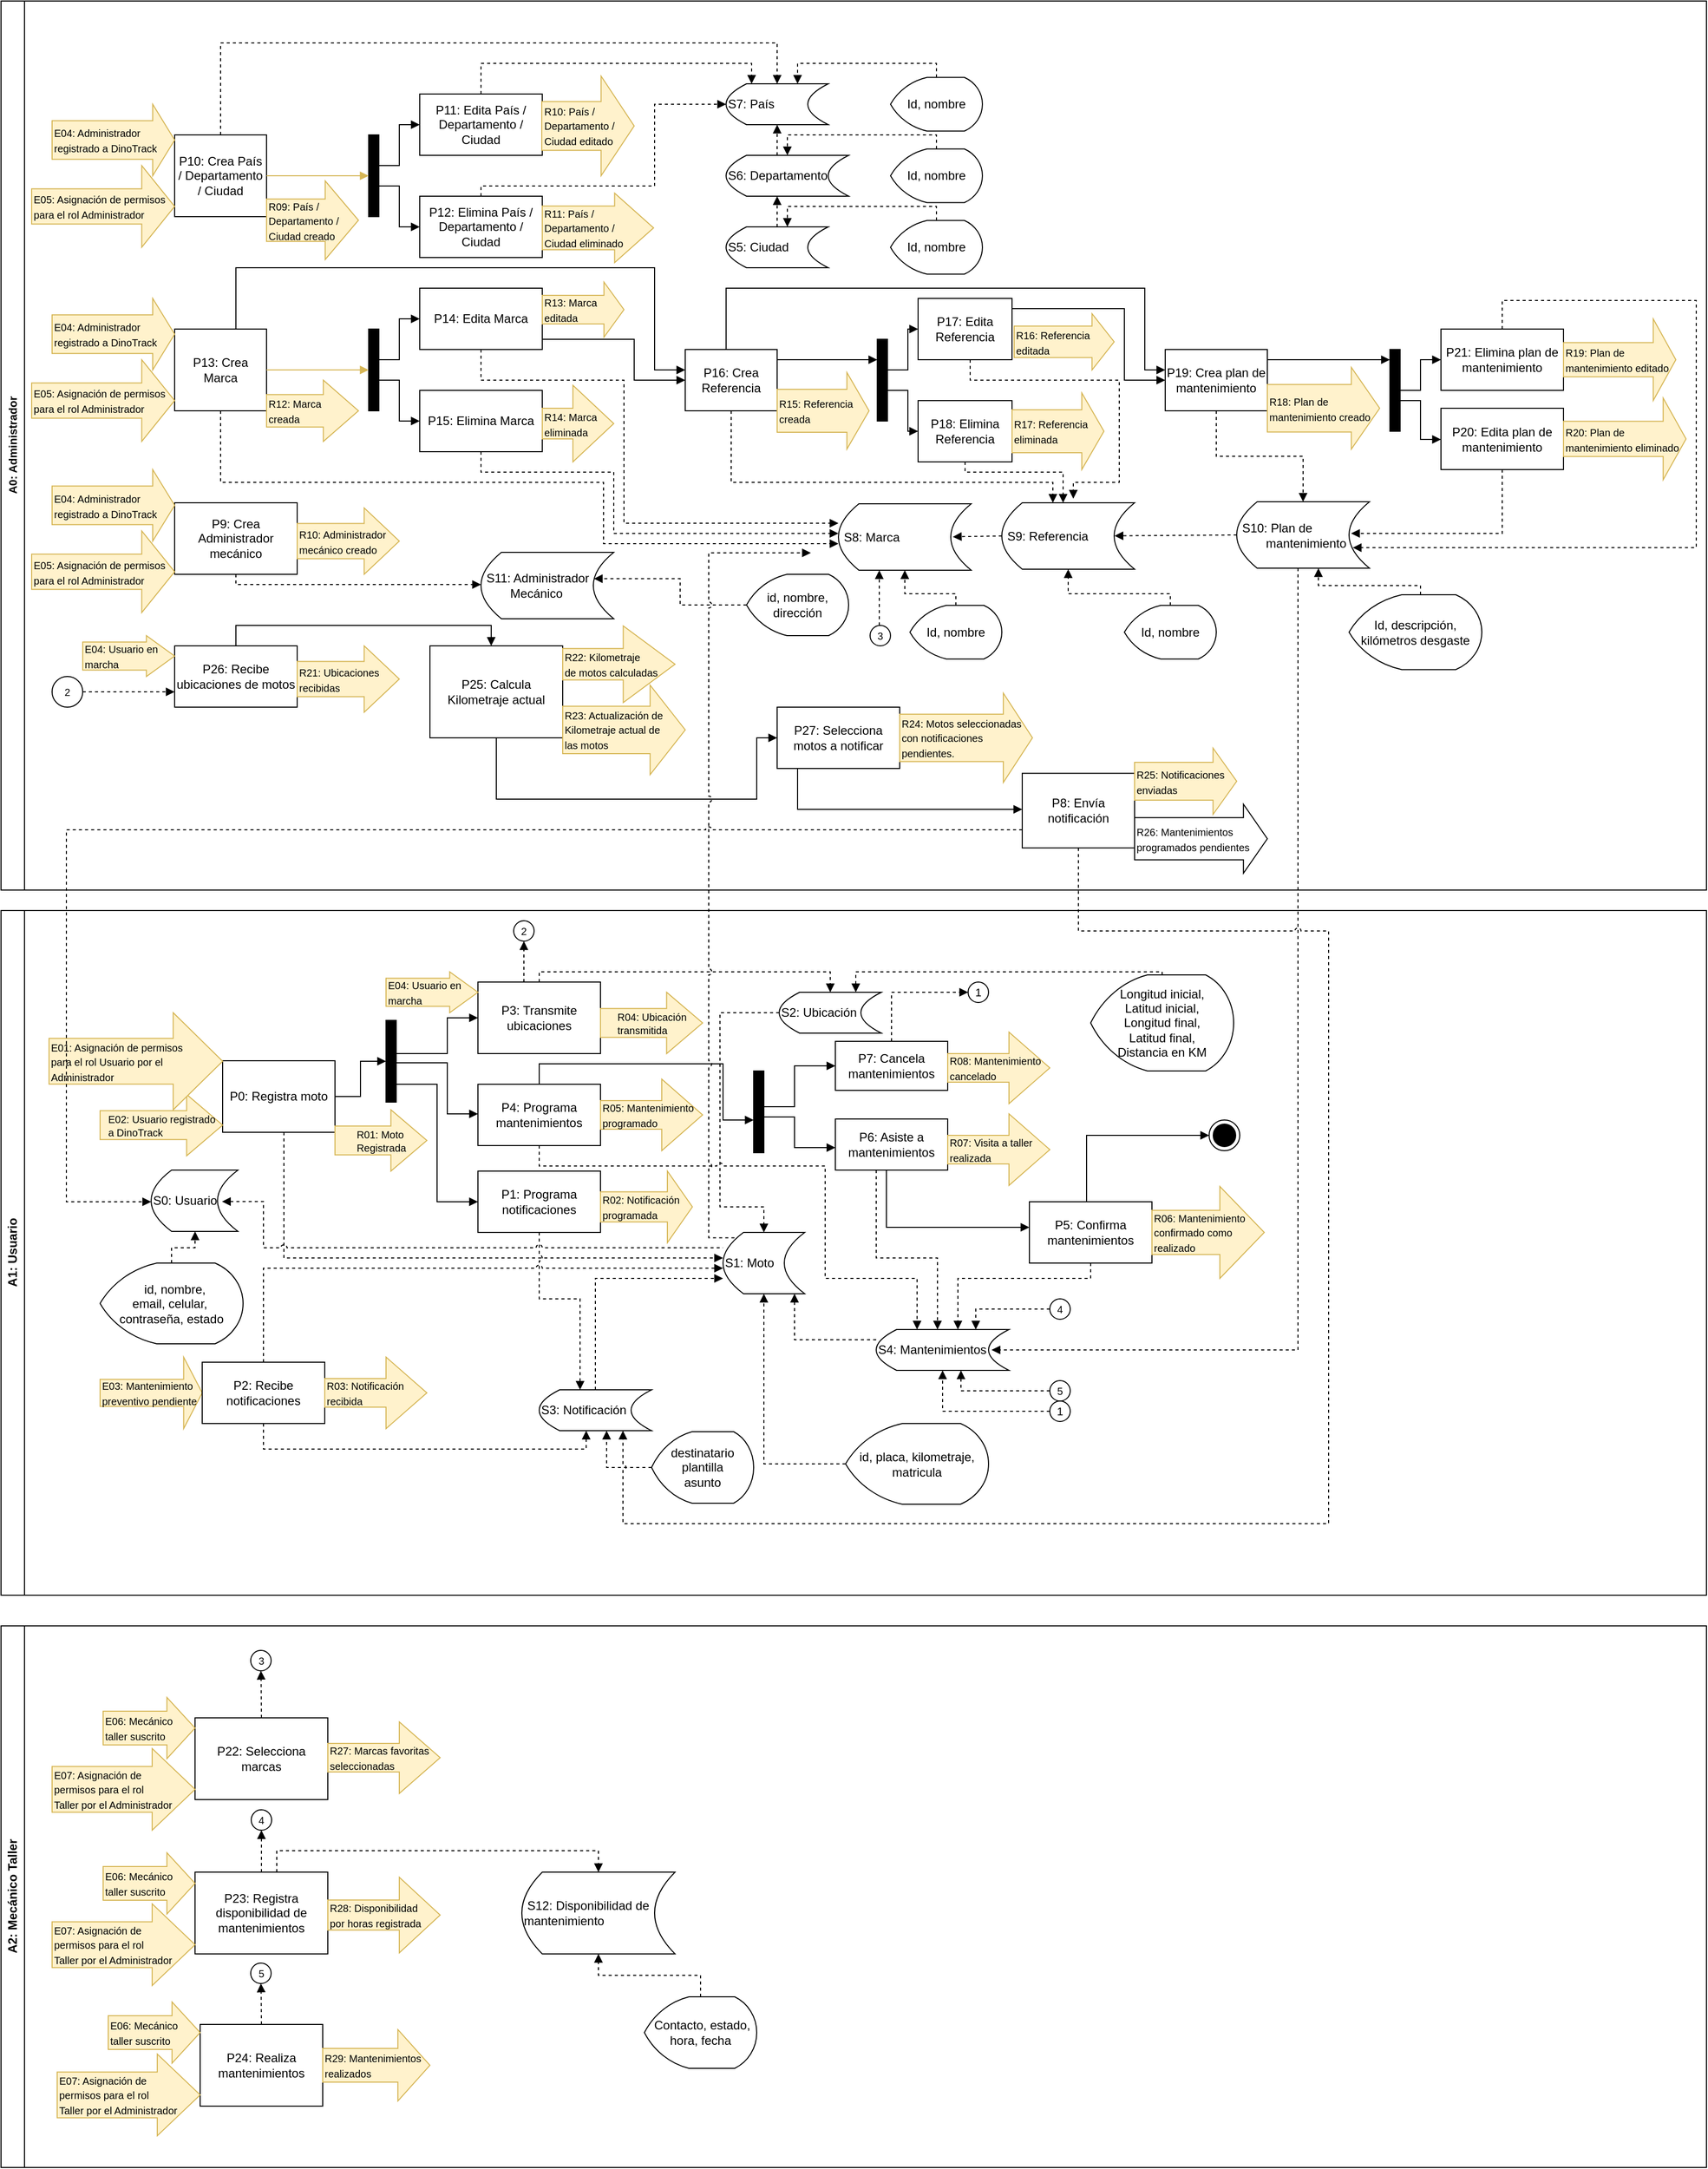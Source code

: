 <mxfile version="21.7.4" type="github">
  <diagram name="Página-1" id="53ioumdITKJLZUPyk8oe">
    <mxGraphModel dx="1640" dy="2720" grid="1" gridSize="10" guides="1" tooltips="1" connect="1" arrows="1" fold="1" page="1" pageScale="1" pageWidth="450" pageHeight="800" math="0" shadow="0">
      <root>
        <mxCell id="0" />
        <mxCell id="1" parent="0" />
        <mxCell id="17rlqQ4K7FpVVpBtT9sW-364" value="A2: Mecánico Taller" style="swimlane;horizontal=0;whiteSpace=wrap;html=1;startSize=23;" vertex="1" parent="1">
          <mxGeometry x="1366" y="814" width="1670" height="530" as="geometry" />
        </mxCell>
        <mxCell id="17rlqQ4K7FpVVpBtT9sW-365" value="P22: Selecciona marcas" style="rounded=0;whiteSpace=wrap;html=1;" vertex="1" parent="17rlqQ4K7FpVVpBtT9sW-364">
          <mxGeometry x="190" y="90" width="130" height="80" as="geometry" />
        </mxCell>
        <mxCell id="17rlqQ4K7FpVVpBtT9sW-366" value="P23: Registra disponibilidad de mantenimientos" style="rounded=0;whiteSpace=wrap;html=1;" vertex="1" parent="17rlqQ4K7FpVVpBtT9sW-364">
          <mxGeometry x="190" y="241" width="130" height="80" as="geometry" />
        </mxCell>
        <mxCell id="17rlqQ4K7FpVVpBtT9sW-367" value="P24: Realiza mantenimientos" style="rounded=0;whiteSpace=wrap;html=1;" vertex="1" parent="17rlqQ4K7FpVVpBtT9sW-364">
          <mxGeometry x="195" y="390" width="120" height="80" as="geometry" />
        </mxCell>
        <mxCell id="17rlqQ4K7FpVVpBtT9sW-368" value="&lt;font style=&quot;font-size: 10px;&quot;&gt;E06: Mecánico &lt;br&gt;taller&amp;nbsp;suscrito&lt;/font&gt;" style="html=1;shadow=0;dashed=0;align=left;verticalAlign=middle;shape=mxgraph.arrows2.arrow;dy=0.45;dx=27.56;notch=0;fillColor=#fff2cc;strokeColor=#d6b656;" vertex="1" parent="17rlqQ4K7FpVVpBtT9sW-364">
          <mxGeometry x="100" y="70" width="90" height="60" as="geometry" />
        </mxCell>
        <mxCell id="17rlqQ4K7FpVVpBtT9sW-369" value="&lt;font style=&quot;font-size: 10px;&quot;&gt;E07: Asignación de &lt;br&gt;permisos para el rol &lt;br&gt;Taller por el Administrador&lt;/font&gt;" style="html=1;shadow=0;dashed=0;align=left;verticalAlign=middle;shape=mxgraph.arrows2.arrow;dy=0.44;dx=42;notch=0;fillColor=#fff2cc;strokeColor=#d6b656;" vertex="1" parent="17rlqQ4K7FpVVpBtT9sW-364">
          <mxGeometry x="50" y="120" width="140" height="80" as="geometry" />
        </mxCell>
        <mxCell id="17rlqQ4K7FpVVpBtT9sW-370" value="&lt;font style=&quot;font-size: 10px;&quot;&gt;3&lt;/font&gt;" style="ellipse;whiteSpace=wrap;html=1;rounded=0;" vertex="1" parent="17rlqQ4K7FpVVpBtT9sW-364">
          <mxGeometry x="244.5" y="24" width="20" height="20" as="geometry" />
        </mxCell>
        <mxCell id="17rlqQ4K7FpVVpBtT9sW-371" value="" style="edgeStyle=orthogonalEdgeStyle;shape=connector;curved=0;rounded=0;jumpStyle=arc;orthogonalLoop=1;jettySize=auto;html=1;dashed=1;labelBackgroundColor=default;strokeColor=default;fontFamily=Helvetica;fontSize=11;fontColor=default;endArrow=block;endFill=1;" edge="1" parent="17rlqQ4K7FpVVpBtT9sW-364" source="17rlqQ4K7FpVVpBtT9sW-365" target="17rlqQ4K7FpVVpBtT9sW-370">
          <mxGeometry relative="1" as="geometry" />
        </mxCell>
        <mxCell id="17rlqQ4K7FpVVpBtT9sW-372" value="&lt;font style=&quot;font-size: 10px;&quot;&gt;E06: Mecánico &lt;br&gt;taller&amp;nbsp;suscrito&lt;/font&gt;" style="html=1;shadow=0;dashed=0;align=left;verticalAlign=middle;shape=mxgraph.arrows2.arrow;dy=0.45;dx=27.56;notch=0;fillColor=#fff2cc;strokeColor=#d6b656;" vertex="1" parent="17rlqQ4K7FpVVpBtT9sW-364">
          <mxGeometry x="100" y="222" width="90" height="60" as="geometry" />
        </mxCell>
        <mxCell id="17rlqQ4K7FpVVpBtT9sW-373" value="&lt;font style=&quot;font-size: 10px;&quot;&gt;E07: Asignación de &lt;br&gt;permisos para el rol &lt;br&gt;Taller por el Administrador&lt;/font&gt;" style="html=1;shadow=0;dashed=0;align=left;verticalAlign=middle;shape=mxgraph.arrows2.arrow;dy=0.44;dx=42;notch=0;fillColor=#fff2cc;strokeColor=#d6b656;" vertex="1" parent="17rlqQ4K7FpVVpBtT9sW-364">
          <mxGeometry x="50" y="272" width="140" height="80" as="geometry" />
        </mxCell>
        <mxCell id="17rlqQ4K7FpVVpBtT9sW-374" value="&lt;font style=&quot;font-size: 10px;&quot;&gt;4&lt;/font&gt;" style="ellipse;whiteSpace=wrap;html=1;rounded=0;" vertex="1" parent="17rlqQ4K7FpVVpBtT9sW-364">
          <mxGeometry x="245" y="180" width="20" height="20" as="geometry" />
        </mxCell>
        <mxCell id="17rlqQ4K7FpVVpBtT9sW-375" style="edgeStyle=orthogonalEdgeStyle;shape=connector;curved=0;rounded=0;jumpStyle=arc;orthogonalLoop=1;jettySize=auto;html=1;dashed=1;labelBackgroundColor=default;strokeColor=default;fontFamily=Helvetica;fontSize=11;fontColor=default;endArrow=block;endFill=1;" edge="1" parent="17rlqQ4K7FpVVpBtT9sW-364" source="17rlqQ4K7FpVVpBtT9sW-366" target="17rlqQ4K7FpVVpBtT9sW-374">
          <mxGeometry relative="1" as="geometry" />
        </mxCell>
        <mxCell id="17rlqQ4K7FpVVpBtT9sW-376" value="&lt;font style=&quot;font-size: 10px;&quot;&gt;5&lt;/font&gt;" style="ellipse;whiteSpace=wrap;html=1;rounded=0;" vertex="1" parent="17rlqQ4K7FpVVpBtT9sW-364">
          <mxGeometry x="244.5" y="330" width="20" height="20" as="geometry" />
        </mxCell>
        <mxCell id="17rlqQ4K7FpVVpBtT9sW-377" value="" style="edgeStyle=orthogonalEdgeStyle;shape=connector;curved=0;rounded=0;jumpStyle=arc;orthogonalLoop=1;jettySize=auto;html=1;dashed=1;labelBackgroundColor=default;strokeColor=default;fontFamily=Helvetica;fontSize=11;fontColor=default;endArrow=block;endFill=1;" edge="1" parent="17rlqQ4K7FpVVpBtT9sW-364" source="17rlqQ4K7FpVVpBtT9sW-367" target="17rlqQ4K7FpVVpBtT9sW-376">
          <mxGeometry relative="1" as="geometry" />
        </mxCell>
        <mxCell id="17rlqQ4K7FpVVpBtT9sW-378" value="&lt;font style=&quot;font-size: 10px;&quot;&gt;R27: Marcas favoritas &lt;br&gt;seleccionadas&lt;/font&gt;" style="html=1;shadow=0;dashed=0;align=left;verticalAlign=middle;shape=mxgraph.arrows2.arrow;dy=0.6;dx=40;notch=0;fillColor=#fff2cc;strokeColor=#d6b656;" vertex="1" parent="17rlqQ4K7FpVVpBtT9sW-364">
          <mxGeometry x="320" y="94" width="110" height="70" as="geometry" />
        </mxCell>
        <mxCell id="17rlqQ4K7FpVVpBtT9sW-379" value="&lt;font style=&quot;font-size: 10px;&quot;&gt;R28: Disponibilidad &lt;br&gt;por horas registrada&lt;/font&gt;" style="html=1;shadow=0;dashed=0;align=left;verticalAlign=middle;shape=mxgraph.arrows2.arrow;dy=0.6;dx=40;notch=0;fillColor=#fff2cc;strokeColor=#d6b656;" vertex="1" parent="17rlqQ4K7FpVVpBtT9sW-364">
          <mxGeometry x="320" y="246" width="110" height="74" as="geometry" />
        </mxCell>
        <mxCell id="17rlqQ4K7FpVVpBtT9sW-380" value="&lt;font style=&quot;font-size: 10px;&quot;&gt;E06: Mecánico &lt;br&gt;taller&amp;nbsp;suscrito&lt;/font&gt;" style="html=1;shadow=0;dashed=0;align=left;verticalAlign=middle;shape=mxgraph.arrows2.arrow;dy=0.45;dx=27.56;notch=0;fillColor=#fff2cc;strokeColor=#d6b656;" vertex="1" parent="17rlqQ4K7FpVVpBtT9sW-364">
          <mxGeometry x="105" y="368" width="90" height="60" as="geometry" />
        </mxCell>
        <mxCell id="17rlqQ4K7FpVVpBtT9sW-381" value="&lt;font style=&quot;font-size: 10px;&quot;&gt;E07: Asignación de &lt;br&gt;permisos para el rol &lt;br&gt;Taller por el Administrador&lt;/font&gt;" style="html=1;shadow=0;dashed=0;align=left;verticalAlign=middle;shape=mxgraph.arrows2.arrow;dy=0.44;dx=42;notch=0;fillColor=#fff2cc;strokeColor=#d6b656;" vertex="1" parent="17rlqQ4K7FpVVpBtT9sW-364">
          <mxGeometry x="55" y="419" width="140" height="80" as="geometry" />
        </mxCell>
        <mxCell id="17rlqQ4K7FpVVpBtT9sW-382" value="&lt;font style=&quot;font-size: 10px;&quot;&gt;R29: Mantenimientos &lt;br&gt;realizados&lt;/font&gt;" style="html=1;shadow=0;dashed=0;align=left;verticalAlign=middle;shape=mxgraph.arrows2.arrow;dy=0.53;dx=31.4;notch=0;fillColor=#fff2cc;strokeColor=#d6b656;" vertex="1" parent="17rlqQ4K7FpVVpBtT9sW-364">
          <mxGeometry x="315" y="395" width="105" height="70" as="geometry" />
        </mxCell>
        <mxCell id="17rlqQ4K7FpVVpBtT9sW-383" value="&amp;nbsp;S12: Disponibilidad de mantenimiento" style="shape=dataStorage;whiteSpace=wrap;html=1;fixedSize=1;align=left;" vertex="1" parent="17rlqQ4K7FpVVpBtT9sW-364">
          <mxGeometry x="510" y="241" width="150" height="80" as="geometry" />
        </mxCell>
        <mxCell id="17rlqQ4K7FpVVpBtT9sW-384" style="edgeStyle=orthogonalEdgeStyle;shape=connector;curved=0;rounded=0;jumpStyle=arc;orthogonalLoop=1;jettySize=auto;html=1;dashed=1;labelBackgroundColor=default;strokeColor=default;fontFamily=Helvetica;fontSize=11;fontColor=default;endArrow=block;endFill=1;" edge="1" parent="17rlqQ4K7FpVVpBtT9sW-364" source="17rlqQ4K7FpVVpBtT9sW-366" target="17rlqQ4K7FpVVpBtT9sW-383">
          <mxGeometry relative="1" as="geometry">
            <Array as="points">
              <mxPoint x="270" y="220" />
              <mxPoint x="585" y="220" />
            </Array>
          </mxGeometry>
        </mxCell>
        <mxCell id="17rlqQ4K7FpVVpBtT9sW-385" value="" style="edgeStyle=orthogonalEdgeStyle;shape=connector;curved=0;rounded=0;jumpStyle=arc;orthogonalLoop=1;jettySize=auto;html=1;dashed=1;labelBackgroundColor=default;strokeColor=default;fontFamily=Helvetica;fontSize=11;fontColor=default;endArrow=block;endFill=1;" edge="1" parent="17rlqQ4K7FpVVpBtT9sW-364" source="17rlqQ4K7FpVVpBtT9sW-386" target="17rlqQ4K7FpVVpBtT9sW-383">
          <mxGeometry relative="1" as="geometry" />
        </mxCell>
        <mxCell id="17rlqQ4K7FpVVpBtT9sW-386" value="&amp;nbsp;Contacto, estado, hora, fecha" style="strokeWidth=1;html=1;shape=mxgraph.flowchart.display;whiteSpace=wrap;" vertex="1" parent="17rlqQ4K7FpVVpBtT9sW-364">
          <mxGeometry x="630" y="363" width="110" height="70" as="geometry" />
        </mxCell>
        <mxCell id="17rlqQ4K7FpVVpBtT9sW-387" value="&lt;font style=&quot;font-size: 11px;&quot;&gt;A0: Administrador&lt;/font&gt;" style="swimlane;horizontal=0;whiteSpace=wrap;html=1;" vertex="1" parent="1">
          <mxGeometry x="1366" y="-776" width="1670" height="870" as="geometry" />
        </mxCell>
        <mxCell id="17rlqQ4K7FpVVpBtT9sW-388" value="P9: Crea Administrador mecánico" style="rounded=0;whiteSpace=wrap;html=1;" vertex="1" parent="17rlqQ4K7FpVVpBtT9sW-387">
          <mxGeometry x="170" y="491" width="120" height="70" as="geometry" />
        </mxCell>
        <mxCell id="17rlqQ4K7FpVVpBtT9sW-389" value="P10: Crea País / Departamento / Ciudad" style="rounded=0;whiteSpace=wrap;html=1;" vertex="1" parent="17rlqQ4K7FpVVpBtT9sW-387">
          <mxGeometry x="170" y="131" width="90" height="80" as="geometry" />
        </mxCell>
        <mxCell id="17rlqQ4K7FpVVpBtT9sW-390" value="P11: Edita País / Departamento / Ciudad" style="rounded=0;whiteSpace=wrap;html=1;" vertex="1" parent="17rlqQ4K7FpVVpBtT9sW-387">
          <mxGeometry x="410" y="91" width="120" height="60" as="geometry" />
        </mxCell>
        <mxCell id="17rlqQ4K7FpVVpBtT9sW-391" value="P14: Edita Marca" style="rounded=0;whiteSpace=wrap;html=1;" vertex="1" parent="17rlqQ4K7FpVVpBtT9sW-387">
          <mxGeometry x="410" y="281" width="120" height="60" as="geometry" />
        </mxCell>
        <mxCell id="17rlqQ4K7FpVVpBtT9sW-392" value="P15: Elimina Marca" style="rounded=0;whiteSpace=wrap;html=1;" vertex="1" parent="17rlqQ4K7FpVVpBtT9sW-387">
          <mxGeometry x="410" y="381" width="120" height="60" as="geometry" />
        </mxCell>
        <mxCell id="17rlqQ4K7FpVVpBtT9sW-393" value="P16: Crea Referencia" style="rounded=0;whiteSpace=wrap;html=1;" vertex="1" parent="17rlqQ4K7FpVVpBtT9sW-387">
          <mxGeometry x="670" y="341" width="90" height="60" as="geometry" />
        </mxCell>
        <mxCell id="17rlqQ4K7FpVVpBtT9sW-394" value="" style="edgeStyle=orthogonalEdgeStyle;shape=connector;curved=0;rounded=0;jumpStyle=arc;orthogonalLoop=1;jettySize=auto;html=1;labelBackgroundColor=default;strokeColor=default;fontFamily=Helvetica;fontSize=11;fontColor=default;endArrow=block;endFill=1;" edge="1" parent="17rlqQ4K7FpVVpBtT9sW-387" source="17rlqQ4K7FpVVpBtT9sW-391" target="17rlqQ4K7FpVVpBtT9sW-393">
          <mxGeometry relative="1" as="geometry">
            <Array as="points">
              <mxPoint x="620" y="331" />
              <mxPoint x="620" y="371" />
            </Array>
          </mxGeometry>
        </mxCell>
        <mxCell id="17rlqQ4K7FpVVpBtT9sW-395" value="P19: Crea plan de mantenimiento" style="rounded=0;whiteSpace=wrap;html=1;" vertex="1" parent="17rlqQ4K7FpVVpBtT9sW-387">
          <mxGeometry x="1140" y="341" width="100" height="60" as="geometry" />
        </mxCell>
        <mxCell id="17rlqQ4K7FpVVpBtT9sW-396" style="edgeStyle=orthogonalEdgeStyle;shape=connector;curved=0;rounded=0;jumpStyle=arc;orthogonalLoop=1;jettySize=auto;html=1;labelBackgroundColor=default;strokeColor=default;fontFamily=Helvetica;fontSize=11;fontColor=default;endArrow=block;endFill=1;" edge="1" parent="17rlqQ4K7FpVVpBtT9sW-387" source="17rlqQ4K7FpVVpBtT9sW-393" target="17rlqQ4K7FpVVpBtT9sW-395">
          <mxGeometry relative="1" as="geometry">
            <Array as="points">
              <mxPoint x="710" y="281" />
              <mxPoint x="1120" y="281" />
              <mxPoint x="1120" y="361" />
            </Array>
          </mxGeometry>
        </mxCell>
        <mxCell id="17rlqQ4K7FpVVpBtT9sW-397" value="P12: Elimina País / Departamento / Ciudad" style="rounded=0;whiteSpace=wrap;html=1;" vertex="1" parent="17rlqQ4K7FpVVpBtT9sW-387">
          <mxGeometry x="410" y="191" width="120" height="60" as="geometry" />
        </mxCell>
        <mxCell id="17rlqQ4K7FpVVpBtT9sW-398" style="edgeStyle=orthogonalEdgeStyle;shape=connector;curved=0;rounded=0;jumpStyle=arc;orthogonalLoop=1;jettySize=auto;html=1;labelBackgroundColor=default;strokeColor=default;fontFamily=Helvetica;fontSize=11;fontColor=default;endArrow=block;endFill=1;" edge="1" parent="17rlqQ4K7FpVVpBtT9sW-387" source="17rlqQ4K7FpVVpBtT9sW-399" target="17rlqQ4K7FpVVpBtT9sW-393">
          <mxGeometry relative="1" as="geometry">
            <Array as="points">
              <mxPoint x="230" y="261" />
              <mxPoint x="640" y="261" />
              <mxPoint x="640" y="361" />
            </Array>
          </mxGeometry>
        </mxCell>
        <mxCell id="17rlqQ4K7FpVVpBtT9sW-399" value="P13: Crea Marca" style="rounded=0;whiteSpace=wrap;html=1;" vertex="1" parent="17rlqQ4K7FpVVpBtT9sW-387">
          <mxGeometry x="170" y="321" width="90" height="80" as="geometry" />
        </mxCell>
        <mxCell id="17rlqQ4K7FpVVpBtT9sW-400" value="" style="edgeStyle=orthogonalEdgeStyle;shape=connector;curved=0;rounded=0;jumpStyle=arc;orthogonalLoop=1;jettySize=auto;html=1;labelBackgroundColor=default;strokeColor=default;fontFamily=Helvetica;fontSize=11;fontColor=default;endArrow=block;endFill=1;" edge="1" parent="17rlqQ4K7FpVVpBtT9sW-387" source="17rlqQ4K7FpVVpBtT9sW-402" target="17rlqQ4K7FpVVpBtT9sW-395">
          <mxGeometry relative="1" as="geometry">
            <Array as="points">
              <mxPoint x="1100" y="301" />
              <mxPoint x="1100" y="371" />
            </Array>
          </mxGeometry>
        </mxCell>
        <mxCell id="17rlqQ4K7FpVVpBtT9sW-401" style="edgeStyle=orthogonalEdgeStyle;shape=connector;curved=0;rounded=0;jumpStyle=arc;orthogonalLoop=1;jettySize=auto;html=1;dashed=1;labelBackgroundColor=default;strokeColor=default;fontFamily=Helvetica;fontSize=11;fontColor=default;endArrow=block;endFill=1;" edge="1" parent="17rlqQ4K7FpVVpBtT9sW-387">
          <mxGeometry relative="1" as="geometry">
            <mxPoint x="949" y="351" as="sourcePoint" />
            <mxPoint x="1050" y="487" as="targetPoint" />
            <Array as="points">
              <mxPoint x="949" y="371" />
              <mxPoint x="1095" y="371" />
              <mxPoint x="1095" y="471" />
              <mxPoint x="1050" y="471" />
            </Array>
          </mxGeometry>
        </mxCell>
        <mxCell id="17rlqQ4K7FpVVpBtT9sW-402" value="P17: Edita Referencia" style="rounded=0;whiteSpace=wrap;html=1;" vertex="1" parent="17rlqQ4K7FpVVpBtT9sW-387">
          <mxGeometry x="898" y="291" width="92" height="60" as="geometry" />
        </mxCell>
        <mxCell id="17rlqQ4K7FpVVpBtT9sW-403" value="P18: Elimina Referencia" style="rounded=0;whiteSpace=wrap;html=1;" vertex="1" parent="17rlqQ4K7FpVVpBtT9sW-387">
          <mxGeometry x="898" y="391" width="92" height="60" as="geometry" />
        </mxCell>
        <mxCell id="17rlqQ4K7FpVVpBtT9sW-404" value="P25: Calcula Kilometraje actual" style="rounded=0;whiteSpace=wrap;html=1;" vertex="1" parent="17rlqQ4K7FpVVpBtT9sW-387">
          <mxGeometry x="420" y="631" width="130" height="90" as="geometry" />
        </mxCell>
        <mxCell id="17rlqQ4K7FpVVpBtT9sW-405" style="edgeStyle=orthogonalEdgeStyle;shape=connector;curved=0;rounded=0;jumpStyle=arc;orthogonalLoop=1;jettySize=auto;html=1;labelBackgroundColor=default;strokeColor=default;fontFamily=Helvetica;fontSize=11;fontColor=default;endArrow=block;endFill=1;" edge="1" parent="17rlqQ4K7FpVVpBtT9sW-387" source="17rlqQ4K7FpVVpBtT9sW-406" target="17rlqQ4K7FpVVpBtT9sW-404">
          <mxGeometry relative="1" as="geometry">
            <Array as="points">
              <mxPoint x="230" y="611" />
              <mxPoint x="480" y="611" />
            </Array>
          </mxGeometry>
        </mxCell>
        <mxCell id="17rlqQ4K7FpVVpBtT9sW-406" value="P26: Recibe ubicaciones de motos" style="rounded=0;whiteSpace=wrap;html=1;" vertex="1" parent="17rlqQ4K7FpVVpBtT9sW-387">
          <mxGeometry x="170" y="631" width="120" height="60" as="geometry" />
        </mxCell>
        <mxCell id="17rlqQ4K7FpVVpBtT9sW-407" value="P27: Selecciona motos a notificar" style="rounded=0;whiteSpace=wrap;html=1;" vertex="1" parent="17rlqQ4K7FpVVpBtT9sW-387">
          <mxGeometry x="760" y="691" width="120" height="60" as="geometry" />
        </mxCell>
        <mxCell id="17rlqQ4K7FpVVpBtT9sW-408" style="edgeStyle=orthogonalEdgeStyle;shape=connector;curved=0;rounded=0;jumpStyle=arc;orthogonalLoop=1;jettySize=auto;html=1;labelBackgroundColor=default;strokeColor=default;fontFamily=Helvetica;fontSize=11;fontColor=default;endArrow=block;endFill=1;" edge="1" parent="17rlqQ4K7FpVVpBtT9sW-387" source="17rlqQ4K7FpVVpBtT9sW-404" target="17rlqQ4K7FpVVpBtT9sW-407">
          <mxGeometry relative="1" as="geometry">
            <Array as="points">
              <mxPoint x="485" y="781" />
              <mxPoint x="740" y="781" />
              <mxPoint x="740" y="721" />
            </Array>
          </mxGeometry>
        </mxCell>
        <mxCell id="17rlqQ4K7FpVVpBtT9sW-409" value="P8: Envía &lt;br&gt;notificación" style="rounded=0;whiteSpace=wrap;html=1;" vertex="1" parent="17rlqQ4K7FpVVpBtT9sW-387">
          <mxGeometry x="1000" y="755.75" width="110" height="73" as="geometry" />
        </mxCell>
        <mxCell id="17rlqQ4K7FpVVpBtT9sW-410" style="edgeStyle=orthogonalEdgeStyle;shape=connector;curved=0;rounded=0;jumpStyle=arc;orthogonalLoop=1;jettySize=auto;html=1;labelBackgroundColor=default;strokeColor=default;fontFamily=Helvetica;fontSize=11;fontColor=default;endArrow=block;endFill=1;" edge="1" parent="17rlqQ4K7FpVVpBtT9sW-387" source="17rlqQ4K7FpVVpBtT9sW-407" target="17rlqQ4K7FpVVpBtT9sW-409">
          <mxGeometry relative="1" as="geometry">
            <Array as="points">
              <mxPoint x="780" y="791" />
            </Array>
          </mxGeometry>
        </mxCell>
        <mxCell id="17rlqQ4K7FpVVpBtT9sW-411" value="&lt;font style=&quot;font-size: 10px;&quot;&gt;E04: Administrador&lt;br&gt;registrado a DinoTrack&lt;/font&gt;" style="html=1;shadow=0;dashed=0;align=left;verticalAlign=middle;shape=mxgraph.arrows2.arrow;dy=0.46;dx=21.47;notch=0;fillColor=#fff2cc;strokeColor=#d6b656;" vertex="1" parent="17rlqQ4K7FpVVpBtT9sW-387">
          <mxGeometry x="50" y="101" width="120" height="70" as="geometry" />
        </mxCell>
        <mxCell id="17rlqQ4K7FpVVpBtT9sW-412" value="&lt;font style=&quot;font-size: 10px;&quot;&gt;E05: Asignación de permisos &lt;br&gt;para el rol Administrador&lt;/font&gt;" style="html=1;shadow=0;dashed=0;align=left;verticalAlign=middle;shape=mxgraph.arrows2.arrow;dy=0.57;dx=32.21;notch=0;fillColor=#fff2cc;strokeColor=#d6b656;" vertex="1" parent="17rlqQ4K7FpVVpBtT9sW-387">
          <mxGeometry x="30" y="161" width="140" height="80" as="geometry" />
        </mxCell>
        <mxCell id="17rlqQ4K7FpVVpBtT9sW-413" value="" style="edgeStyle=orthogonalEdgeStyle;shape=connector;curved=0;rounded=0;jumpStyle=arc;orthogonalLoop=1;jettySize=auto;html=1;labelBackgroundColor=default;strokeColor=default;fontFamily=Helvetica;fontSize=11;fontColor=default;endArrow=block;endFill=1;" edge="1" parent="17rlqQ4K7FpVVpBtT9sW-387" source="17rlqQ4K7FpVVpBtT9sW-415" target="17rlqQ4K7FpVVpBtT9sW-397">
          <mxGeometry relative="1" as="geometry">
            <Array as="points">
              <mxPoint x="390" y="181" />
              <mxPoint x="390" y="221" />
            </Array>
          </mxGeometry>
        </mxCell>
        <mxCell id="17rlqQ4K7FpVVpBtT9sW-414" style="edgeStyle=orthogonalEdgeStyle;shape=connector;curved=0;rounded=0;jumpStyle=arc;orthogonalLoop=1;jettySize=auto;html=1;entryX=0;entryY=0.5;entryDx=0;entryDy=0;labelBackgroundColor=default;strokeColor=default;fontFamily=Helvetica;fontSize=11;fontColor=default;endArrow=block;endFill=1;" edge="1" parent="17rlqQ4K7FpVVpBtT9sW-387" source="17rlqQ4K7FpVVpBtT9sW-415" target="17rlqQ4K7FpVVpBtT9sW-390">
          <mxGeometry relative="1" as="geometry">
            <Array as="points">
              <mxPoint x="390" y="161" />
              <mxPoint x="390" y="121" />
            </Array>
          </mxGeometry>
        </mxCell>
        <mxCell id="17rlqQ4K7FpVVpBtT9sW-415" value="" style="html=1;points=[[0,0,0,0,5],[0,1,0,0,-5],[1,0,0,0,5],[1,1,0,0,-5]];perimeter=orthogonalPerimeter;outlineConnect=0;targetShapes=umlLifeline;portConstraint=eastwest;newEdgeStyle={&quot;curved&quot;:0,&quot;rounded&quot;:0};fillColor=#000000;" vertex="1" parent="17rlqQ4K7FpVVpBtT9sW-387">
          <mxGeometry x="360" y="131" width="10" height="80" as="geometry" />
        </mxCell>
        <mxCell id="17rlqQ4K7FpVVpBtT9sW-416" value="" style="edgeStyle=orthogonalEdgeStyle;shape=connector;curved=0;rounded=0;jumpStyle=arc;orthogonalLoop=1;jettySize=auto;html=1;labelBackgroundColor=default;strokeColor=#d6b656;fontFamily=Helvetica;fontSize=11;fontColor=default;endArrow=block;endFill=1;fillColor=#fff2cc;" edge="1" parent="17rlqQ4K7FpVVpBtT9sW-387" source="17rlqQ4K7FpVVpBtT9sW-389" target="17rlqQ4K7FpVVpBtT9sW-415">
          <mxGeometry relative="1" as="geometry" />
        </mxCell>
        <mxCell id="17rlqQ4K7FpVVpBtT9sW-417" value="&lt;font style=&quot;font-size: 10px;&quot;&gt;E04: Administrador&lt;br&gt;registrado a DinoTrack&lt;/font&gt;" style="html=1;shadow=0;dashed=0;align=left;verticalAlign=middle;shape=mxgraph.arrows2.arrow;dy=0.46;dx=21.47;notch=0;fillColor=#fff2cc;strokeColor=#d6b656;" vertex="1" parent="17rlqQ4K7FpVVpBtT9sW-387">
          <mxGeometry x="50" y="291" width="120" height="70" as="geometry" />
        </mxCell>
        <mxCell id="17rlqQ4K7FpVVpBtT9sW-418" value="&lt;font style=&quot;font-size: 10px;&quot;&gt;E05: Asignación de permisos &lt;br&gt;para el rol Administrador&lt;/font&gt;" style="html=1;shadow=0;dashed=0;align=left;verticalAlign=middle;shape=mxgraph.arrows2.arrow;dy=0.57;dx=32.21;notch=0;fillColor=#fff2cc;strokeColor=#d6b656;" vertex="1" parent="17rlqQ4K7FpVVpBtT9sW-387">
          <mxGeometry x="30" y="351" width="140" height="80" as="geometry" />
        </mxCell>
        <mxCell id="17rlqQ4K7FpVVpBtT9sW-419" value="" style="edgeStyle=orthogonalEdgeStyle;shape=connector;curved=0;rounded=0;jumpStyle=arc;orthogonalLoop=1;jettySize=auto;html=1;labelBackgroundColor=default;strokeColor=default;fontFamily=Helvetica;fontSize=11;fontColor=default;endArrow=block;endFill=1;" edge="1" parent="17rlqQ4K7FpVVpBtT9sW-387" source="17rlqQ4K7FpVVpBtT9sW-421" target="17rlqQ4K7FpVVpBtT9sW-392">
          <mxGeometry relative="1" as="geometry">
            <Array as="points">
              <mxPoint x="390" y="371" />
              <mxPoint x="390" y="411" />
            </Array>
          </mxGeometry>
        </mxCell>
        <mxCell id="17rlqQ4K7FpVVpBtT9sW-420" style="edgeStyle=orthogonalEdgeStyle;shape=connector;curved=0;rounded=0;jumpStyle=arc;orthogonalLoop=1;jettySize=auto;html=1;entryX=0;entryY=0.5;entryDx=0;entryDy=0;labelBackgroundColor=default;strokeColor=default;fontFamily=Helvetica;fontSize=11;fontColor=default;endArrow=block;endFill=1;" edge="1" parent="17rlqQ4K7FpVVpBtT9sW-387" source="17rlqQ4K7FpVVpBtT9sW-421" target="17rlqQ4K7FpVVpBtT9sW-391">
          <mxGeometry relative="1" as="geometry">
            <Array as="points">
              <mxPoint x="390" y="351" />
              <mxPoint x="390" y="311" />
            </Array>
          </mxGeometry>
        </mxCell>
        <mxCell id="17rlqQ4K7FpVVpBtT9sW-421" value="" style="html=1;points=[[0,0,0,0,5],[0,1,0,0,-5],[1,0,0,0,5],[1,1,0,0,-5]];perimeter=orthogonalPerimeter;outlineConnect=0;targetShapes=umlLifeline;portConstraint=eastwest;newEdgeStyle={&quot;curved&quot;:0,&quot;rounded&quot;:0};fillColor=#000000;" vertex="1" parent="17rlqQ4K7FpVVpBtT9sW-387">
          <mxGeometry x="360" y="321" width="10" height="80" as="geometry" />
        </mxCell>
        <mxCell id="17rlqQ4K7FpVVpBtT9sW-422" value="" style="edgeStyle=orthogonalEdgeStyle;shape=connector;curved=0;rounded=0;jumpStyle=arc;orthogonalLoop=1;jettySize=auto;html=1;labelBackgroundColor=default;strokeColor=#d6b656;fontFamily=Helvetica;fontSize=11;fontColor=default;endArrow=block;endFill=1;fillColor=#fff2cc;" edge="1" parent="17rlqQ4K7FpVVpBtT9sW-387" source="17rlqQ4K7FpVVpBtT9sW-399" target="17rlqQ4K7FpVVpBtT9sW-421">
          <mxGeometry relative="1" as="geometry" />
        </mxCell>
        <mxCell id="17rlqQ4K7FpVVpBtT9sW-423" style="edgeStyle=orthogonalEdgeStyle;shape=connector;curved=0;rounded=0;jumpStyle=arc;orthogonalLoop=1;jettySize=auto;html=1;labelBackgroundColor=default;strokeColor=default;fontFamily=Helvetica;fontSize=11;fontColor=default;endArrow=block;endFill=1;" edge="1" parent="17rlqQ4K7FpVVpBtT9sW-387" source="17rlqQ4K7FpVVpBtT9sW-425" target="17rlqQ4K7FpVVpBtT9sW-402">
          <mxGeometry relative="1" as="geometry">
            <Array as="points">
              <mxPoint x="888" y="361" />
              <mxPoint x="888" y="321" />
            </Array>
          </mxGeometry>
        </mxCell>
        <mxCell id="17rlqQ4K7FpVVpBtT9sW-424" value="" style="edgeStyle=orthogonalEdgeStyle;shape=connector;curved=0;rounded=0;jumpStyle=arc;orthogonalLoop=1;jettySize=auto;html=1;labelBackgroundColor=default;strokeColor=default;fontFamily=Helvetica;fontSize=11;fontColor=default;endArrow=block;endFill=1;" edge="1" parent="17rlqQ4K7FpVVpBtT9sW-387" source="17rlqQ4K7FpVVpBtT9sW-425" target="17rlqQ4K7FpVVpBtT9sW-403">
          <mxGeometry relative="1" as="geometry">
            <Array as="points">
              <mxPoint x="888" y="381" />
              <mxPoint x="888" y="421" />
            </Array>
          </mxGeometry>
        </mxCell>
        <mxCell id="17rlqQ4K7FpVVpBtT9sW-425" value="" style="html=1;points=[[0,0,0,0,5],[0,1,0,0,-5],[1,0,0,0,5],[1,1,0,0,-5]];perimeter=orthogonalPerimeter;outlineConnect=0;targetShapes=umlLifeline;portConstraint=eastwest;newEdgeStyle={&quot;curved&quot;:0,&quot;rounded&quot;:0};fillColor=#000000;" vertex="1" parent="17rlqQ4K7FpVVpBtT9sW-387">
          <mxGeometry x="858" y="331" width="10" height="80" as="geometry" />
        </mxCell>
        <mxCell id="17rlqQ4K7FpVVpBtT9sW-426" value="" style="edgeStyle=orthogonalEdgeStyle;shape=connector;curved=0;rounded=0;jumpStyle=arc;orthogonalLoop=1;jettySize=auto;html=1;labelBackgroundColor=default;strokeColor=default;fontFamily=Helvetica;fontSize=11;fontColor=default;endArrow=block;endFill=1;" edge="1" parent="17rlqQ4K7FpVVpBtT9sW-387" source="17rlqQ4K7FpVVpBtT9sW-393" target="17rlqQ4K7FpVVpBtT9sW-425">
          <mxGeometry relative="1" as="geometry">
            <Array as="points">
              <mxPoint x="800" y="351" />
              <mxPoint x="800" y="351" />
            </Array>
          </mxGeometry>
        </mxCell>
        <mxCell id="17rlqQ4K7FpVVpBtT9sW-427" value="S5: Ciudad" style="shape=dataStorage;whiteSpace=wrap;html=1;fixedSize=1;align=left;" vertex="1" parent="17rlqQ4K7FpVVpBtT9sW-387">
          <mxGeometry x="710" y="221" width="100" height="40" as="geometry" />
        </mxCell>
        <mxCell id="17rlqQ4K7FpVVpBtT9sW-428" value="S6: Departamento" style="shape=dataStorage;whiteSpace=wrap;html=1;fixedSize=1;align=left;" vertex="1" parent="17rlqQ4K7FpVVpBtT9sW-387">
          <mxGeometry x="710" y="151" width="120" height="40" as="geometry" />
        </mxCell>
        <mxCell id="17rlqQ4K7FpVVpBtT9sW-429" style="edgeStyle=orthogonalEdgeStyle;shape=connector;curved=0;rounded=0;jumpStyle=arc;orthogonalLoop=1;jettySize=auto;html=1;dashed=1;labelBackgroundColor=default;strokeColor=default;fontFamily=Helvetica;fontSize=11;fontColor=default;endArrow=block;endFill=1;" edge="1" parent="17rlqQ4K7FpVVpBtT9sW-387" source="17rlqQ4K7FpVVpBtT9sW-427" target="17rlqQ4K7FpVVpBtT9sW-428">
          <mxGeometry relative="1" as="geometry">
            <Array as="points">
              <mxPoint x="760" y="201" />
              <mxPoint x="760" y="201" />
            </Array>
          </mxGeometry>
        </mxCell>
        <mxCell id="17rlqQ4K7FpVVpBtT9sW-430" value="S7: País" style="shape=dataStorage;whiteSpace=wrap;html=1;fixedSize=1;align=left;" vertex="1" parent="17rlqQ4K7FpVVpBtT9sW-387">
          <mxGeometry x="710" y="81" width="100" height="40" as="geometry" />
        </mxCell>
        <mxCell id="17rlqQ4K7FpVVpBtT9sW-431" style="edgeStyle=orthogonalEdgeStyle;shape=connector;curved=0;rounded=0;jumpStyle=arc;orthogonalLoop=1;jettySize=auto;html=1;labelBackgroundColor=default;strokeColor=default;fontFamily=Helvetica;fontSize=11;fontColor=default;endArrow=block;endFill=1;dashed=1;" edge="1" parent="17rlqQ4K7FpVVpBtT9sW-387" source="17rlqQ4K7FpVVpBtT9sW-389" target="17rlqQ4K7FpVVpBtT9sW-430">
          <mxGeometry relative="1" as="geometry">
            <Array as="points">
              <mxPoint x="215" y="41" />
              <mxPoint x="760" y="41" />
            </Array>
          </mxGeometry>
        </mxCell>
        <mxCell id="17rlqQ4K7FpVVpBtT9sW-432" style="edgeStyle=orthogonalEdgeStyle;shape=connector;curved=0;rounded=0;jumpStyle=arc;orthogonalLoop=1;jettySize=auto;html=1;entryX=0.25;entryY=0;entryDx=0;entryDy=0;dashed=1;labelBackgroundColor=default;strokeColor=default;fontFamily=Helvetica;fontSize=11;fontColor=default;endArrow=block;endFill=1;" edge="1" parent="17rlqQ4K7FpVVpBtT9sW-387" source="17rlqQ4K7FpVVpBtT9sW-390" target="17rlqQ4K7FpVVpBtT9sW-430">
          <mxGeometry relative="1" as="geometry">
            <Array as="points">
              <mxPoint x="470" y="61" />
              <mxPoint x="735" y="61" />
            </Array>
          </mxGeometry>
        </mxCell>
        <mxCell id="17rlqQ4K7FpVVpBtT9sW-433" style="edgeStyle=orthogonalEdgeStyle;shape=connector;curved=0;rounded=0;jumpStyle=arc;orthogonalLoop=1;jettySize=auto;html=1;entryX=0;entryY=0.5;entryDx=0;entryDy=0;dashed=1;labelBackgroundColor=default;strokeColor=default;fontFamily=Helvetica;fontSize=11;fontColor=default;endArrow=block;endFill=1;" edge="1" parent="17rlqQ4K7FpVVpBtT9sW-387" source="17rlqQ4K7FpVVpBtT9sW-397" target="17rlqQ4K7FpVVpBtT9sW-430">
          <mxGeometry relative="1" as="geometry">
            <Array as="points">
              <mxPoint x="470" y="181" />
              <mxPoint x="640" y="181" />
              <mxPoint x="640" y="101" />
            </Array>
          </mxGeometry>
        </mxCell>
        <mxCell id="17rlqQ4K7FpVVpBtT9sW-434" value="" style="edgeStyle=orthogonalEdgeStyle;shape=connector;curved=0;rounded=0;jumpStyle=arc;orthogonalLoop=1;jettySize=auto;html=1;dashed=1;labelBackgroundColor=default;strokeColor=default;fontFamily=Helvetica;fontSize=11;fontColor=default;endArrow=block;endFill=1;" edge="1" parent="17rlqQ4K7FpVVpBtT9sW-387" source="17rlqQ4K7FpVVpBtT9sW-428" target="17rlqQ4K7FpVVpBtT9sW-430">
          <mxGeometry relative="1" as="geometry">
            <Array as="points">
              <mxPoint x="760" y="141" />
              <mxPoint x="760" y="141" />
            </Array>
          </mxGeometry>
        </mxCell>
        <mxCell id="17rlqQ4K7FpVVpBtT9sW-435" value="&lt;font style=&quot;font-size: 10px;&quot;&gt;R11: País / &lt;br&gt;Departamento / &lt;br&gt;Ciudad eliminado&lt;/font&gt;" style="html=1;shadow=0;dashed=0;align=left;verticalAlign=middle;shape=mxgraph.arrows2.arrow;dy=0.37;dx=38.17;notch=0;fillColor=#fff2cc;strokeColor=#d6b656;" vertex="1" parent="17rlqQ4K7FpVVpBtT9sW-387">
          <mxGeometry x="530" y="188" width="109" height="68" as="geometry" />
        </mxCell>
        <mxCell id="17rlqQ4K7FpVVpBtT9sW-436" value="&lt;font style=&quot;font-size: 10px;&quot;&gt;R10: País / &lt;br&gt;Departamento / &lt;br&gt;Ciudad editado&lt;/font&gt;" style="html=1;shadow=0;dashed=0;align=left;verticalAlign=middle;shape=mxgraph.arrows2.arrow;dy=0.51;dx=32.39;notch=0;fillColor=#fff2cc;strokeColor=#d6b656;" vertex="1" parent="17rlqQ4K7FpVVpBtT9sW-387">
          <mxGeometry x="529.5" y="73.5" width="90.5" height="97.5" as="geometry" />
        </mxCell>
        <mxCell id="17rlqQ4K7FpVVpBtT9sW-437" value="&lt;font style=&quot;font-size: 10px;&quot;&gt;R14: Marca &lt;br&gt;eliminada&lt;/font&gt;" style="html=1;shadow=0;dashed=0;align=left;verticalAlign=middle;shape=mxgraph.arrows2.arrow;dy=0.6;dx=40;notch=0;fillColor=#fff2cc;strokeColor=#d6b656;" vertex="1" parent="17rlqQ4K7FpVVpBtT9sW-387">
          <mxGeometry x="530" y="376" width="70" height="75" as="geometry" />
        </mxCell>
        <mxCell id="17rlqQ4K7FpVVpBtT9sW-438" value="&lt;font style=&quot;font-size: 10px;&quot;&gt;R13: Marca &lt;br&gt;editada&lt;/font&gt;" style="html=1;shadow=0;dashed=0;align=left;verticalAlign=middle;shape=mxgraph.arrows2.arrow;dy=0.48;dx=19.61;notch=0;fillColor=#fff2cc;strokeColor=#d6b656;" vertex="1" parent="17rlqQ4K7FpVVpBtT9sW-387">
          <mxGeometry x="530" y="275" width="80" height="54" as="geometry" />
        </mxCell>
        <mxCell id="17rlqQ4K7FpVVpBtT9sW-439" value="&lt;font style=&quot;font-size: 10px;&quot;&gt;R09: País / &lt;br&gt;Departamento / &lt;br&gt;Ciudad creado&lt;/font&gt;" style="html=1;shadow=0;dashed=0;align=left;verticalAlign=middle;shape=mxgraph.arrows2.arrow;dy=0.46;dx=32.57;notch=0;fillColor=#fff2cc;strokeColor=#d6b656;" vertex="1" parent="17rlqQ4K7FpVVpBtT9sW-387">
          <mxGeometry x="260" y="176" width="90" height="77" as="geometry" />
        </mxCell>
        <mxCell id="17rlqQ4K7FpVVpBtT9sW-440" value="&lt;font style=&quot;font-size: 10px;&quot;&gt;R12: Marca &lt;br&gt;creada&lt;/font&gt;" style="html=1;shadow=0;dashed=0;align=left;verticalAlign=middle;shape=mxgraph.arrows2.arrow;dy=0.47;dx=34.39;notch=0;fillColor=#fff2cc;strokeColor=#d6b656;" vertex="1" parent="17rlqQ4K7FpVVpBtT9sW-387">
          <mxGeometry x="260" y="371" width="90" height="60" as="geometry" />
        </mxCell>
        <mxCell id="17rlqQ4K7FpVVpBtT9sW-441" value="&lt;font style=&quot;font-size: 10px;&quot;&gt;R15: Referencia &lt;br&gt;creada&lt;/font&gt;" style="html=1;shadow=0;dashed=0;align=left;verticalAlign=middle;shape=mxgraph.arrows2.arrow;dy=0.44;dx=21.7;notch=0;fillColor=#fff2cc;strokeColor=#d6b656;" vertex="1" parent="17rlqQ4K7FpVVpBtT9sW-387">
          <mxGeometry x="760" y="363.5" width="90" height="75" as="geometry" />
        </mxCell>
        <mxCell id="17rlqQ4K7FpVVpBtT9sW-442" value="&lt;font style=&quot;font-size: 10px;&quot;&gt;R16: Referencia &lt;br&gt;editada&lt;/font&gt;" style="html=1;shadow=0;dashed=0;align=left;verticalAlign=middle;shape=mxgraph.arrows2.arrow;dy=0.44;dx=21.7;notch=0;fillColor=#fff2cc;strokeColor=#d6b656;" vertex="1" parent="17rlqQ4K7FpVVpBtT9sW-387">
          <mxGeometry x="992" y="306" width="98" height="55" as="geometry" />
        </mxCell>
        <mxCell id="17rlqQ4K7FpVVpBtT9sW-443" value="&lt;font style=&quot;font-size: 10px;&quot;&gt;R17: Referencia &lt;br&gt;eliminada&lt;/font&gt;" style="html=1;shadow=0;dashed=0;align=left;verticalAlign=middle;shape=mxgraph.arrows2.arrow;dy=0.44;dx=21.7;notch=0;fillColor=#fff2cc;strokeColor=#d6b656;" vertex="1" parent="17rlqQ4K7FpVVpBtT9sW-387">
          <mxGeometry x="990" y="383.5" width="90" height="75" as="geometry" />
        </mxCell>
        <mxCell id="17rlqQ4K7FpVVpBtT9sW-444" value="&lt;font style=&quot;font-size: 10px;&quot;&gt;R18: Plan de &lt;br&gt;mantenimiento creado&lt;/font&gt;" style="html=1;shadow=0;dashed=0;align=left;verticalAlign=middle;shape=mxgraph.arrows2.arrow;dy=0.42;dx=27.78;notch=0;fillColor=#fff2cc;strokeColor=#d6b656;" vertex="1" parent="17rlqQ4K7FpVVpBtT9sW-387">
          <mxGeometry x="1240" y="358.5" width="110" height="80" as="geometry" />
        </mxCell>
        <mxCell id="17rlqQ4K7FpVVpBtT9sW-445" value="P20: Edita plan de mantenimiento" style="rounded=0;whiteSpace=wrap;html=1;" vertex="1" parent="17rlqQ4K7FpVVpBtT9sW-387">
          <mxGeometry x="1410" y="398.5" width="120" height="60" as="geometry" />
        </mxCell>
        <mxCell id="17rlqQ4K7FpVVpBtT9sW-446" value="P21: Elimina plan de mantenimiento" style="rounded=0;whiteSpace=wrap;html=1;" vertex="1" parent="17rlqQ4K7FpVVpBtT9sW-387">
          <mxGeometry x="1410" y="321" width="120" height="60" as="geometry" />
        </mxCell>
        <mxCell id="17rlqQ4K7FpVVpBtT9sW-447" value="" style="edgeStyle=orthogonalEdgeStyle;shape=connector;curved=0;rounded=0;jumpStyle=arc;orthogonalLoop=1;jettySize=auto;html=1;labelBackgroundColor=default;strokeColor=default;fontFamily=Helvetica;fontSize=11;fontColor=default;endArrow=block;endFill=1;" edge="1" parent="17rlqQ4K7FpVVpBtT9sW-387" source="17rlqQ4K7FpVVpBtT9sW-449" target="17rlqQ4K7FpVVpBtT9sW-446">
          <mxGeometry relative="1" as="geometry" />
        </mxCell>
        <mxCell id="17rlqQ4K7FpVVpBtT9sW-448" style="edgeStyle=orthogonalEdgeStyle;shape=connector;curved=0;rounded=0;jumpStyle=arc;orthogonalLoop=1;jettySize=auto;html=1;labelBackgroundColor=default;strokeColor=default;fontFamily=Helvetica;fontSize=11;fontColor=default;endArrow=block;endFill=1;" edge="1" parent="17rlqQ4K7FpVVpBtT9sW-387" source="17rlqQ4K7FpVVpBtT9sW-449" target="17rlqQ4K7FpVVpBtT9sW-445">
          <mxGeometry relative="1" as="geometry">
            <Array as="points">
              <mxPoint x="1390" y="391" />
              <mxPoint x="1390" y="429" />
            </Array>
          </mxGeometry>
        </mxCell>
        <mxCell id="17rlqQ4K7FpVVpBtT9sW-449" value="" style="html=1;points=[[0,0,0,0,5],[0,1,0,0,-5],[1,0,0,0,5],[1,1,0,0,-5]];perimeter=orthogonalPerimeter;outlineConnect=0;targetShapes=umlLifeline;portConstraint=eastwest;newEdgeStyle={&quot;curved&quot;:0,&quot;rounded&quot;:0};fillColor=#000000;" vertex="1" parent="17rlqQ4K7FpVVpBtT9sW-387">
          <mxGeometry x="1360" y="341" width="10" height="80" as="geometry" />
        </mxCell>
        <mxCell id="17rlqQ4K7FpVVpBtT9sW-450" value="" style="edgeStyle=orthogonalEdgeStyle;shape=connector;curved=0;rounded=0;jumpStyle=arc;orthogonalLoop=1;jettySize=auto;html=1;labelBackgroundColor=default;strokeColor=default;fontFamily=Helvetica;fontSize=11;fontColor=default;endArrow=block;endFill=1;" edge="1" parent="17rlqQ4K7FpVVpBtT9sW-387" source="17rlqQ4K7FpVVpBtT9sW-395" target="17rlqQ4K7FpVVpBtT9sW-449">
          <mxGeometry relative="1" as="geometry">
            <Array as="points">
              <mxPoint x="1350" y="351" />
              <mxPoint x="1350" y="351" />
            </Array>
          </mxGeometry>
        </mxCell>
        <mxCell id="17rlqQ4K7FpVVpBtT9sW-451" value="&lt;font style=&quot;font-size: 10px;&quot;&gt;R19: Plan de &lt;br&gt;mantenimiento editado&lt;/font&gt;" style="html=1;shadow=0;dashed=0;align=left;verticalAlign=middle;shape=mxgraph.arrows2.arrow;dy=0.58;dx=22.13;notch=0;fillColor=#fff2cc;strokeColor=#d6b656;" vertex="1" parent="17rlqQ4K7FpVVpBtT9sW-387">
          <mxGeometry x="1530" y="311" width="110" height="80" as="geometry" />
        </mxCell>
        <mxCell id="17rlqQ4K7FpVVpBtT9sW-452" value="&lt;font style=&quot;font-size: 10px;&quot;&gt;R20: Plan de &lt;br&gt;mantenimiento eliminado&lt;/font&gt;" style="html=1;shadow=0;dashed=0;align=left;verticalAlign=middle;shape=mxgraph.arrows2.arrow;dy=0.57;dx=22.39;notch=0;fillColor=#fff2cc;strokeColor=#d6b656;" vertex="1" parent="17rlqQ4K7FpVVpBtT9sW-387">
          <mxGeometry x="1530" y="388.5" width="120" height="80" as="geometry" />
        </mxCell>
        <mxCell id="17rlqQ4K7FpVVpBtT9sW-453" value="&lt;font style=&quot;font-size: 10px;&quot;&gt;E04: Administrador&lt;br&gt;registrado a DinoTrack&lt;/font&gt;" style="html=1;shadow=0;dashed=0;align=left;verticalAlign=middle;shape=mxgraph.arrows2.arrow;dy=0.46;dx=21.47;notch=0;fillColor=#fff2cc;strokeColor=#d6b656;" vertex="1" parent="17rlqQ4K7FpVVpBtT9sW-387">
          <mxGeometry x="50" y="458.5" width="120" height="70" as="geometry" />
        </mxCell>
        <mxCell id="17rlqQ4K7FpVVpBtT9sW-454" value="&lt;font style=&quot;font-size: 10px;&quot;&gt;E05: Asignación de permisos &lt;br&gt;para el rol Administrador&lt;/font&gt;" style="html=1;shadow=0;dashed=0;align=left;verticalAlign=middle;shape=mxgraph.arrows2.arrow;dy=0.57;dx=32.21;notch=0;fillColor=#fff2cc;strokeColor=#d6b656;" vertex="1" parent="17rlqQ4K7FpVVpBtT9sW-387">
          <mxGeometry x="30" y="518.5" width="140" height="80" as="geometry" />
        </mxCell>
        <mxCell id="17rlqQ4K7FpVVpBtT9sW-455" value="&lt;font style=&quot;font-size: 10px;&quot;&gt;R10: Administrador&lt;br&gt;mecánico&amp;nbsp;creado&lt;/font&gt;" style="html=1;shadow=0;dashed=0;align=left;verticalAlign=middle;shape=mxgraph.arrows2.arrow;dy=0.47;dx=34.39;notch=0;fillColor=#fff2cc;strokeColor=#d6b656;" vertex="1" parent="17rlqQ4K7FpVVpBtT9sW-387">
          <mxGeometry x="290" y="496" width="100" height="65" as="geometry" />
        </mxCell>
        <mxCell id="17rlqQ4K7FpVVpBtT9sW-456" value="&lt;font style=&quot;font-size: 10px;&quot;&gt;E04: Usuario en &lt;br&gt;marcha&lt;/font&gt;" style="html=1;shadow=0;dashed=0;align=left;verticalAlign=middle;shape=mxgraph.arrows2.arrow;dy=0.31;dx=27.67;notch=0;fillColor=#fff2cc;strokeColor=#d6b656;" vertex="1" parent="17rlqQ4K7FpVVpBtT9sW-387">
          <mxGeometry x="80" y="621" width="90" height="40" as="geometry" />
        </mxCell>
        <mxCell id="17rlqQ4K7FpVVpBtT9sW-457" value="&amp;nbsp;S11: Administrador&amp;nbsp;&lt;br&gt;&lt;span style=&quot;white-space: pre;&quot;&gt;&#x9;&lt;/span&gt;Mecánico" style="shape=dataStorage;whiteSpace=wrap;html=1;fixedSize=1;align=left;" vertex="1" parent="17rlqQ4K7FpVVpBtT9sW-387">
          <mxGeometry x="470" y="539.5" width="130" height="65" as="geometry" />
        </mxCell>
        <mxCell id="17rlqQ4K7FpVVpBtT9sW-458" style="edgeStyle=orthogonalEdgeStyle;shape=connector;curved=0;rounded=0;jumpStyle=arc;orthogonalLoop=1;jettySize=auto;html=1;dashed=1;labelBackgroundColor=default;strokeColor=default;fontFamily=Helvetica;fontSize=11;fontColor=default;endArrow=block;endFill=1;" edge="1" parent="17rlqQ4K7FpVVpBtT9sW-387" source="17rlqQ4K7FpVVpBtT9sW-388" target="17rlqQ4K7FpVVpBtT9sW-457">
          <mxGeometry relative="1" as="geometry">
            <Array as="points">
              <mxPoint x="230" y="571" />
            </Array>
          </mxGeometry>
        </mxCell>
        <mxCell id="17rlqQ4K7FpVVpBtT9sW-459" value="&amp;nbsp;S10: Plan de &lt;span style=&quot;white-space: pre;&quot;&gt;&#x9;&lt;/span&gt;mantenimiento" style="shape=dataStorage;whiteSpace=wrap;html=1;fixedSize=1;align=left;" vertex="1" parent="17rlqQ4K7FpVVpBtT9sW-387">
          <mxGeometry x="1210" y="490" width="130" height="65" as="geometry" />
        </mxCell>
        <mxCell id="17rlqQ4K7FpVVpBtT9sW-460" style="edgeStyle=orthogonalEdgeStyle;shape=connector;curved=0;rounded=0;jumpStyle=arc;orthogonalLoop=1;jettySize=auto;html=1;entryX=0.5;entryY=0;entryDx=0;entryDy=0;dashed=1;labelBackgroundColor=default;strokeColor=default;fontFamily=Helvetica;fontSize=11;fontColor=default;endArrow=block;endFill=1;" edge="1" parent="17rlqQ4K7FpVVpBtT9sW-387" source="17rlqQ4K7FpVVpBtT9sW-395" target="17rlqQ4K7FpVVpBtT9sW-459">
          <mxGeometry relative="1" as="geometry" />
        </mxCell>
        <mxCell id="17rlqQ4K7FpVVpBtT9sW-461" style="edgeStyle=orthogonalEdgeStyle;shape=connector;curved=0;rounded=0;jumpStyle=arc;orthogonalLoop=1;jettySize=auto;html=1;dashed=1;labelBackgroundColor=default;strokeColor=default;fontFamily=Helvetica;fontSize=11;fontColor=default;endArrow=block;endFill=1;" edge="1" parent="17rlqQ4K7FpVVpBtT9sW-387" source="17rlqQ4K7FpVVpBtT9sW-445">
          <mxGeometry relative="1" as="geometry">
            <mxPoint x="1322" y="521" as="targetPoint" />
            <Array as="points">
              <mxPoint x="1470" y="521" />
            </Array>
          </mxGeometry>
        </mxCell>
        <mxCell id="17rlqQ4K7FpVVpBtT9sW-462" style="edgeStyle=orthogonalEdgeStyle;shape=connector;curved=0;rounded=0;jumpStyle=arc;orthogonalLoop=1;jettySize=auto;html=1;dashed=1;labelBackgroundColor=default;strokeColor=default;fontFamily=Helvetica;fontSize=11;fontColor=default;endArrow=block;endFill=1;entryX=0.874;entryY=0.691;entryDx=0;entryDy=0;entryPerimeter=0;" edge="1" parent="17rlqQ4K7FpVVpBtT9sW-387" source="17rlqQ4K7FpVVpBtT9sW-446" target="17rlqQ4K7FpVVpBtT9sW-459">
          <mxGeometry relative="1" as="geometry">
            <mxPoint x="1470" y="313.1" as="sourcePoint" />
            <mxPoint x="1299.21" y="533.895" as="targetPoint" />
            <Array as="points">
              <mxPoint x="1470" y="293" />
              <mxPoint x="1660" y="293" />
              <mxPoint x="1660" y="535" />
            </Array>
          </mxGeometry>
        </mxCell>
        <mxCell id="17rlqQ4K7FpVVpBtT9sW-463" value="&amp;nbsp;S8: Marca" style="shape=dataStorage;whiteSpace=wrap;html=1;fixedSize=1;align=left;" vertex="1" parent="17rlqQ4K7FpVVpBtT9sW-387">
          <mxGeometry x="820" y="492" width="130" height="65" as="geometry" />
        </mxCell>
        <mxCell id="17rlqQ4K7FpVVpBtT9sW-464" style="edgeStyle=orthogonalEdgeStyle;shape=connector;curved=0;rounded=0;jumpStyle=arc;orthogonalLoop=1;jettySize=auto;html=1;dashed=1;labelBackgroundColor=default;strokeColor=default;fontFamily=Helvetica;fontSize=11;fontColor=default;endArrow=block;endFill=1;" edge="1" parent="17rlqQ4K7FpVVpBtT9sW-387" source="17rlqQ4K7FpVVpBtT9sW-391" target="17rlqQ4K7FpVVpBtT9sW-463">
          <mxGeometry relative="1" as="geometry">
            <Array as="points">
              <mxPoint x="470" y="371" />
              <mxPoint x="610" y="371" />
              <mxPoint x="610" y="511" />
            </Array>
          </mxGeometry>
        </mxCell>
        <mxCell id="17rlqQ4K7FpVVpBtT9sW-465" style="edgeStyle=orthogonalEdgeStyle;shape=connector;curved=0;rounded=0;jumpStyle=arc;orthogonalLoop=1;jettySize=auto;html=1;dashed=1;labelBackgroundColor=default;strokeColor=default;fontFamily=Helvetica;fontSize=11;fontColor=default;endArrow=block;endFill=1;" edge="1" parent="17rlqQ4K7FpVVpBtT9sW-387" source="17rlqQ4K7FpVVpBtT9sW-392" target="17rlqQ4K7FpVVpBtT9sW-463">
          <mxGeometry relative="1" as="geometry">
            <Array as="points">
              <mxPoint x="470" y="461" />
              <mxPoint x="600" y="461" />
              <mxPoint x="600" y="521" />
            </Array>
          </mxGeometry>
        </mxCell>
        <mxCell id="17rlqQ4K7FpVVpBtT9sW-466" style="edgeStyle=orthogonalEdgeStyle;shape=connector;curved=0;rounded=0;jumpStyle=arc;orthogonalLoop=1;jettySize=auto;html=1;dashed=1;labelBackgroundColor=default;strokeColor=default;fontFamily=Helvetica;fontSize=11;fontColor=default;endArrow=block;endFill=1;" edge="1" parent="17rlqQ4K7FpVVpBtT9sW-387" source="17rlqQ4K7FpVVpBtT9sW-399" target="17rlqQ4K7FpVVpBtT9sW-463">
          <mxGeometry relative="1" as="geometry">
            <Array as="points">
              <mxPoint x="215" y="471" />
              <mxPoint x="590" y="471" />
              <mxPoint x="590" y="531" />
            </Array>
          </mxGeometry>
        </mxCell>
        <mxCell id="17rlqQ4K7FpVVpBtT9sW-467" style="edgeStyle=orthogonalEdgeStyle;shape=connector;curved=0;rounded=0;jumpStyle=arc;orthogonalLoop=1;jettySize=auto;html=1;entryX=0.862;entryY=0.498;entryDx=0;entryDy=0;entryPerimeter=0;dashed=1;labelBackgroundColor=default;strokeColor=default;fontFamily=Helvetica;fontSize=11;fontColor=default;endArrow=block;endFill=1;" edge="1" parent="17rlqQ4K7FpVVpBtT9sW-387" source="17rlqQ4K7FpVVpBtT9sW-468" target="17rlqQ4K7FpVVpBtT9sW-463">
          <mxGeometry relative="1" as="geometry" />
        </mxCell>
        <mxCell id="17rlqQ4K7FpVVpBtT9sW-468" value="&amp;nbsp;S9: Referencia" style="shape=dataStorage;whiteSpace=wrap;html=1;fixedSize=1;align=left;" vertex="1" parent="17rlqQ4K7FpVVpBtT9sW-387">
          <mxGeometry x="980" y="491" width="130" height="65" as="geometry" />
        </mxCell>
        <mxCell id="17rlqQ4K7FpVVpBtT9sW-469" style="edgeStyle=orthogonalEdgeStyle;shape=connector;curved=0;rounded=0;jumpStyle=arc;orthogonalLoop=1;jettySize=auto;html=1;dashed=1;labelBackgroundColor=default;strokeColor=default;fontFamily=Helvetica;fontSize=11;fontColor=default;endArrow=block;endFill=1;" edge="1" parent="17rlqQ4K7FpVVpBtT9sW-387" source="17rlqQ4K7FpVVpBtT9sW-393" target="17rlqQ4K7FpVVpBtT9sW-468">
          <mxGeometry relative="1" as="geometry">
            <Array as="points">
              <mxPoint x="715" y="471" />
              <mxPoint x="1030" y="471" />
            </Array>
          </mxGeometry>
        </mxCell>
        <mxCell id="17rlqQ4K7FpVVpBtT9sW-470" style="edgeStyle=orthogonalEdgeStyle;shape=connector;curved=0;rounded=0;jumpStyle=arc;orthogonalLoop=1;jettySize=auto;html=1;dashed=1;labelBackgroundColor=default;strokeColor=default;fontFamily=Helvetica;fontSize=11;fontColor=default;endArrow=block;endFill=1;" edge="1" parent="17rlqQ4K7FpVVpBtT9sW-387" source="17rlqQ4K7FpVVpBtT9sW-403" target="17rlqQ4K7FpVVpBtT9sW-468">
          <mxGeometry relative="1" as="geometry">
            <Array as="points">
              <mxPoint x="944" y="461" />
              <mxPoint x="1040" y="461" />
            </Array>
          </mxGeometry>
        </mxCell>
        <mxCell id="17rlqQ4K7FpVVpBtT9sW-471" style="edgeStyle=orthogonalEdgeStyle;shape=connector;curved=0;rounded=0;jumpStyle=arc;orthogonalLoop=1;jettySize=auto;html=1;entryX=0.849;entryY=0.498;entryDx=0;entryDy=0;entryPerimeter=0;dashed=1;labelBackgroundColor=default;strokeColor=default;fontFamily=Helvetica;fontSize=11;fontColor=default;endArrow=block;endFill=1;" edge="1" parent="17rlqQ4K7FpVVpBtT9sW-387" source="17rlqQ4K7FpVVpBtT9sW-459" target="17rlqQ4K7FpVVpBtT9sW-468">
          <mxGeometry relative="1" as="geometry" />
        </mxCell>
        <mxCell id="17rlqQ4K7FpVVpBtT9sW-472" value="&lt;font style=&quot;font-size: 10px;&quot;&gt;R21: Ubicaciones &lt;br&gt;recibidas&lt;/font&gt;" style="html=1;shadow=0;dashed=0;align=left;verticalAlign=middle;shape=mxgraph.arrows2.arrow;dy=0.47;dx=34.39;notch=0;fillColor=#fff2cc;strokeColor=#d6b656;" vertex="1" parent="17rlqQ4K7FpVVpBtT9sW-387">
          <mxGeometry x="290" y="631" width="100" height="65" as="geometry" />
        </mxCell>
        <mxCell id="17rlqQ4K7FpVVpBtT9sW-473" style="edgeStyle=orthogonalEdgeStyle;shape=connector;curved=0;rounded=0;jumpStyle=arc;orthogonalLoop=1;jettySize=auto;html=1;entryX=0;entryY=0.75;entryDx=0;entryDy=0;labelBackgroundColor=default;strokeColor=default;fontFamily=Helvetica;fontSize=11;fontColor=default;endArrow=block;endFill=1;dashed=1;" edge="1" parent="17rlqQ4K7FpVVpBtT9sW-387" source="17rlqQ4K7FpVVpBtT9sW-474" target="17rlqQ4K7FpVVpBtT9sW-406">
          <mxGeometry relative="1" as="geometry" />
        </mxCell>
        <mxCell id="17rlqQ4K7FpVVpBtT9sW-474" value="&lt;font style=&quot;font-size: 10px;&quot;&gt;2&lt;/font&gt;" style="ellipse;whiteSpace=wrap;html=1;rounded=0;" vertex="1" parent="17rlqQ4K7FpVVpBtT9sW-387">
          <mxGeometry x="50" y="661" width="30" height="30" as="geometry" />
        </mxCell>
        <mxCell id="17rlqQ4K7FpVVpBtT9sW-475" value="&lt;font style=&quot;font-size: 10px;&quot;&gt;R22: Kilometraje &lt;br&gt;de motos calculadas&amp;nbsp;&lt;/font&gt;" style="html=1;shadow=0;dashed=0;align=left;verticalAlign=middle;shape=mxgraph.arrows2.arrow;dy=0.59;dx=50.71;notch=0;fillColor=#fff2cc;strokeColor=#d6b656;" vertex="1" parent="17rlqQ4K7FpVVpBtT9sW-387">
          <mxGeometry x="550" y="611.5" width="110" height="75" as="geometry" />
        </mxCell>
        <mxCell id="17rlqQ4K7FpVVpBtT9sW-476" value="&lt;font style=&quot;font-size: 10px;&quot;&gt;R23: Actualización de &lt;br&gt;Kilometraje actual de &lt;br&gt;las motos&lt;/font&gt;" style="html=1;shadow=0;dashed=0;align=left;verticalAlign=middle;shape=mxgraph.arrows2.arrow;dy=0.47;dx=34.39;notch=0;fillColor=#fff2cc;strokeColor=#d6b656;" vertex="1" parent="17rlqQ4K7FpVVpBtT9sW-387">
          <mxGeometry x="550" y="669.5" width="120" height="87.5" as="geometry" />
        </mxCell>
        <mxCell id="17rlqQ4K7FpVVpBtT9sW-477" value="&lt;font style=&quot;font-size: 10px;&quot;&gt;R24: Motos seleccionadas &lt;br&gt;con notificaciones &lt;br&gt;pendientes.&lt;/font&gt;" style="html=1;shadow=0;dashed=0;align=left;verticalAlign=middle;shape=mxgraph.arrows2.arrow;dy=0.47;dx=28.53;notch=0;fillColor=#fff2cc;strokeColor=#d6b656;" vertex="1" parent="17rlqQ4K7FpVVpBtT9sW-387">
          <mxGeometry x="880" y="677.25" width="130" height="87.5" as="geometry" />
        </mxCell>
        <mxCell id="17rlqQ4K7FpVVpBtT9sW-478" value="&lt;font style=&quot;font-size: 10px;&quot;&gt;R25: Notificaciones &lt;br&gt;enviadas&lt;/font&gt;" style="html=1;shadow=0;dashed=0;align=left;verticalAlign=middle;shape=mxgraph.arrows2.arrow;dy=0.43;dx=23.18;notch=0;fillColor=#fff2cc;strokeColor=#d6b656;" vertex="1" parent="17rlqQ4K7FpVVpBtT9sW-387">
          <mxGeometry x="1110" y="731" width="100" height="65" as="geometry" />
        </mxCell>
        <mxCell id="17rlqQ4K7FpVVpBtT9sW-479" value="&lt;font style=&quot;font-size: 10px;&quot;&gt;R26: Mantenimientos &lt;br&gt;programados pendientes&lt;/font&gt;" style="html=1;shadow=0;dashed=0;align=left;verticalAlign=middle;shape=mxgraph.arrows2.arrow;dy=0.39;dx=23.41;notch=0;" vertex="1" parent="17rlqQ4K7FpVVpBtT9sW-387">
          <mxGeometry x="1110" y="786" width="130" height="67.5" as="geometry" />
        </mxCell>
        <mxCell id="17rlqQ4K7FpVVpBtT9sW-480" style="edgeStyle=orthogonalEdgeStyle;shape=connector;curved=0;rounded=0;jumpStyle=arc;orthogonalLoop=1;jettySize=auto;html=1;dashed=1;labelBackgroundColor=default;strokeColor=default;fontFamily=Helvetica;fontSize=11;fontColor=default;endArrow=block;endFill=1;" edge="1" parent="17rlqQ4K7FpVVpBtT9sW-387" source="17rlqQ4K7FpVVpBtT9sW-481" target="17rlqQ4K7FpVVpBtT9sW-459">
          <mxGeometry relative="1" as="geometry">
            <Array as="points">
              <mxPoint x="1390" y="572" />
              <mxPoint x="1290" y="572" />
            </Array>
          </mxGeometry>
        </mxCell>
        <mxCell id="17rlqQ4K7FpVVpBtT9sW-481" value="Id, descripción, &lt;br&gt;kilómetros desgaste" style="strokeWidth=1;html=1;shape=mxgraph.flowchart.display;whiteSpace=wrap;" vertex="1" parent="17rlqQ4K7FpVVpBtT9sW-387">
          <mxGeometry x="1320" y="581.01" width="130" height="73.25" as="geometry" />
        </mxCell>
        <mxCell id="17rlqQ4K7FpVVpBtT9sW-482" style="edgeStyle=orthogonalEdgeStyle;shape=connector;curved=0;rounded=0;jumpStyle=arc;orthogonalLoop=1;jettySize=auto;html=1;dashed=1;labelBackgroundColor=default;strokeColor=default;fontFamily=Helvetica;fontSize=11;fontColor=default;endArrow=block;endFill=1;" edge="1" parent="17rlqQ4K7FpVVpBtT9sW-387" source="17rlqQ4K7FpVVpBtT9sW-483" target="17rlqQ4K7FpVVpBtT9sW-430">
          <mxGeometry relative="1" as="geometry">
            <Array as="points">
              <mxPoint x="916" y="61" />
              <mxPoint x="780" y="61" />
            </Array>
          </mxGeometry>
        </mxCell>
        <mxCell id="17rlqQ4K7FpVVpBtT9sW-483" value="Id, nombre" style="strokeWidth=1;html=1;shape=mxgraph.flowchart.display;whiteSpace=wrap;" vertex="1" parent="17rlqQ4K7FpVVpBtT9sW-387">
          <mxGeometry x="871" y="74.75" width="90" height="52.5" as="geometry" />
        </mxCell>
        <mxCell id="17rlqQ4K7FpVVpBtT9sW-484" style="edgeStyle=orthogonalEdgeStyle;shape=connector;curved=0;rounded=0;jumpStyle=arc;orthogonalLoop=1;jettySize=auto;html=1;dashed=1;labelBackgroundColor=default;strokeColor=default;fontFamily=Helvetica;fontSize=11;fontColor=default;endArrow=block;endFill=1;" edge="1" parent="17rlqQ4K7FpVVpBtT9sW-387" source="17rlqQ4K7FpVVpBtT9sW-485" target="17rlqQ4K7FpVVpBtT9sW-428">
          <mxGeometry relative="1" as="geometry">
            <Array as="points">
              <mxPoint x="916" y="131" />
              <mxPoint x="770" y="131" />
            </Array>
          </mxGeometry>
        </mxCell>
        <mxCell id="17rlqQ4K7FpVVpBtT9sW-485" value="Id, nombre" style="strokeWidth=1;html=1;shape=mxgraph.flowchart.display;whiteSpace=wrap;" vertex="1" parent="17rlqQ4K7FpVVpBtT9sW-387">
          <mxGeometry x="871" y="144.75" width="90" height="52.5" as="geometry" />
        </mxCell>
        <mxCell id="17rlqQ4K7FpVVpBtT9sW-486" style="edgeStyle=orthogonalEdgeStyle;shape=connector;curved=0;rounded=0;jumpStyle=arc;orthogonalLoop=1;jettySize=auto;html=1;dashed=1;labelBackgroundColor=default;strokeColor=default;fontFamily=Helvetica;fontSize=11;fontColor=default;endArrow=block;endFill=1;" edge="1" parent="17rlqQ4K7FpVVpBtT9sW-387" source="17rlqQ4K7FpVVpBtT9sW-487" target="17rlqQ4K7FpVVpBtT9sW-427">
          <mxGeometry relative="1" as="geometry">
            <Array as="points">
              <mxPoint x="916" y="201" />
              <mxPoint x="770" y="201" />
            </Array>
          </mxGeometry>
        </mxCell>
        <mxCell id="17rlqQ4K7FpVVpBtT9sW-487" value="Id, nombre" style="strokeWidth=1;html=1;shape=mxgraph.flowchart.display;whiteSpace=wrap;" vertex="1" parent="17rlqQ4K7FpVVpBtT9sW-387">
          <mxGeometry x="871" y="214.75" width="90" height="52.5" as="geometry" />
        </mxCell>
        <mxCell id="17rlqQ4K7FpVVpBtT9sW-488" style="edgeStyle=orthogonalEdgeStyle;shape=connector;curved=0;rounded=0;jumpStyle=arc;orthogonalLoop=1;jettySize=auto;html=1;dashed=1;labelBackgroundColor=default;strokeColor=default;fontFamily=Helvetica;fontSize=11;fontColor=default;endArrow=block;endFill=1;" edge="1" parent="17rlqQ4K7FpVVpBtT9sW-387" source="17rlqQ4K7FpVVpBtT9sW-489" target="17rlqQ4K7FpVVpBtT9sW-468">
          <mxGeometry relative="1" as="geometry">
            <Array as="points">
              <mxPoint x="1145" y="580" />
              <mxPoint x="1045" y="580" />
            </Array>
          </mxGeometry>
        </mxCell>
        <mxCell id="17rlqQ4K7FpVVpBtT9sW-489" value="Id, nombre" style="strokeWidth=1;html=1;shape=mxgraph.flowchart.display;whiteSpace=wrap;" vertex="1" parent="17rlqQ4K7FpVVpBtT9sW-387">
          <mxGeometry x="1100" y="591.38" width="90" height="52.5" as="geometry" />
        </mxCell>
        <mxCell id="17rlqQ4K7FpVVpBtT9sW-490" style="edgeStyle=orthogonalEdgeStyle;shape=connector;curved=0;rounded=0;jumpStyle=arc;orthogonalLoop=1;jettySize=auto;html=1;dashed=1;labelBackgroundColor=default;strokeColor=default;fontFamily=Helvetica;fontSize=11;fontColor=default;endArrow=block;endFill=1;" edge="1" parent="17rlqQ4K7FpVVpBtT9sW-387" source="17rlqQ4K7FpVVpBtT9sW-491" target="17rlqQ4K7FpVVpBtT9sW-463">
          <mxGeometry relative="1" as="geometry">
            <Array as="points">
              <mxPoint x="935" y="580" />
              <mxPoint x="885" y="580" />
            </Array>
          </mxGeometry>
        </mxCell>
        <mxCell id="17rlqQ4K7FpVVpBtT9sW-491" value="Id, nombre" style="strokeWidth=1;html=1;shape=mxgraph.flowchart.display;whiteSpace=wrap;" vertex="1" parent="17rlqQ4K7FpVVpBtT9sW-387">
          <mxGeometry x="890" y="591.37" width="90" height="52.5" as="geometry" />
        </mxCell>
        <mxCell id="17rlqQ4K7FpVVpBtT9sW-492" style="edgeStyle=orthogonalEdgeStyle;shape=connector;curved=0;rounded=0;jumpStyle=arc;orthogonalLoop=1;jettySize=auto;html=1;entryX=0.85;entryY=0.397;entryDx=0;entryDy=0;entryPerimeter=0;dashed=1;labelBackgroundColor=default;strokeColor=default;fontFamily=Helvetica;fontSize=11;fontColor=default;endArrow=block;endFill=1;" edge="1" parent="17rlqQ4K7FpVVpBtT9sW-387" source="17rlqQ4K7FpVVpBtT9sW-493" target="17rlqQ4K7FpVVpBtT9sW-457">
          <mxGeometry relative="1" as="geometry" />
        </mxCell>
        <mxCell id="17rlqQ4K7FpVVpBtT9sW-493" value="id, nombre, dirección" style="strokeWidth=1;html=1;shape=mxgraph.flowchart.display;whiteSpace=wrap;" vertex="1" parent="17rlqQ4K7FpVVpBtT9sW-387">
          <mxGeometry x="730" y="561" width="100" height="60" as="geometry" />
        </mxCell>
        <mxCell id="17rlqQ4K7FpVVpBtT9sW-494" value="" style="edgeStyle=orthogonalEdgeStyle;shape=connector;curved=0;rounded=0;jumpStyle=arc;orthogonalLoop=1;jettySize=auto;html=1;dashed=1;labelBackgroundColor=default;strokeColor=default;fontFamily=Helvetica;fontSize=11;fontColor=default;endArrow=block;endFill=1;" edge="1" parent="17rlqQ4K7FpVVpBtT9sW-387" source="17rlqQ4K7FpVVpBtT9sW-495" target="17rlqQ4K7FpVVpBtT9sW-463">
          <mxGeometry relative="1" as="geometry">
            <Array as="points">
              <mxPoint x="860" y="570" />
              <mxPoint x="860" y="570" />
            </Array>
          </mxGeometry>
        </mxCell>
        <mxCell id="17rlqQ4K7FpVVpBtT9sW-495" value="&lt;font style=&quot;font-size: 10px;&quot;&gt;3&lt;/font&gt;" style="ellipse;whiteSpace=wrap;html=1;rounded=0;" vertex="1" parent="17rlqQ4K7FpVVpBtT9sW-387">
          <mxGeometry x="851" y="611" width="20" height="20" as="geometry" />
        </mxCell>
        <mxCell id="17rlqQ4K7FpVVpBtT9sW-496" value="A1: Usuario" style="swimlane;horizontal=0;whiteSpace=wrap;html=1;" vertex="1" parent="1">
          <mxGeometry x="1366" y="114" width="1670" height="670" as="geometry" />
        </mxCell>
        <mxCell id="17rlqQ4K7FpVVpBtT9sW-497" value="P0: Registra moto" style="rounded=0;whiteSpace=wrap;html=1;" vertex="1" parent="17rlqQ4K7FpVVpBtT9sW-496">
          <mxGeometry x="217" y="147" width="110" height="70" as="geometry" />
        </mxCell>
        <mxCell id="17rlqQ4K7FpVVpBtT9sW-498" value="P1: Programa notificaciones" style="rounded=0;whiteSpace=wrap;html=1;" vertex="1" parent="17rlqQ4K7FpVVpBtT9sW-496">
          <mxGeometry x="467" y="255" width="120" height="60" as="geometry" />
        </mxCell>
        <mxCell id="17rlqQ4K7FpVVpBtT9sW-499" value="" style="edgeStyle=orthogonalEdgeStyle;shape=connector;curved=0;rounded=0;jumpStyle=arc;orthogonalLoop=1;jettySize=auto;html=1;labelBackgroundColor=default;strokeColor=default;fontFamily=Helvetica;fontSize=11;fontColor=default;endArrow=block;endFill=1;dashed=1;" edge="1" parent="17rlqQ4K7FpVVpBtT9sW-496" source="17rlqQ4K7FpVVpBtT9sW-500" target="17rlqQ4K7FpVVpBtT9sW-559">
          <mxGeometry relative="1" as="geometry">
            <Array as="points">
              <mxPoint x="512" y="60" />
              <mxPoint x="512" y="60" />
            </Array>
          </mxGeometry>
        </mxCell>
        <mxCell id="17rlqQ4K7FpVVpBtT9sW-500" value="P3: Transmite ubicaciones" style="rounded=0;whiteSpace=wrap;html=1;" vertex="1" parent="17rlqQ4K7FpVVpBtT9sW-496">
          <mxGeometry x="467" y="70" width="120" height="70" as="geometry" />
        </mxCell>
        <mxCell id="17rlqQ4K7FpVVpBtT9sW-501" value="P4: Programa mantenimientos" style="rounded=0;whiteSpace=wrap;html=1;" vertex="1" parent="17rlqQ4K7FpVVpBtT9sW-496">
          <mxGeometry x="467" y="170" width="120" height="60" as="geometry" />
        </mxCell>
        <mxCell id="17rlqQ4K7FpVVpBtT9sW-502" style="edgeStyle=orthogonalEdgeStyle;shape=connector;curved=0;rounded=0;jumpStyle=arc;orthogonalLoop=1;jettySize=auto;html=1;labelBackgroundColor=default;strokeColor=default;fontFamily=Helvetica;fontSize=11;fontColor=default;endArrow=block;endFill=1;" edge="1" parent="17rlqQ4K7FpVVpBtT9sW-496" source="17rlqQ4K7FpVVpBtT9sW-503" target="17rlqQ4K7FpVVpBtT9sW-565">
          <mxGeometry relative="1" as="geometry">
            <Array as="points">
              <mxPoint x="1063" y="220" />
            </Array>
          </mxGeometry>
        </mxCell>
        <mxCell id="17rlqQ4K7FpVVpBtT9sW-503" value="P5: Confirma mantenimientos" style="rounded=0;whiteSpace=wrap;html=1;" vertex="1" parent="17rlqQ4K7FpVVpBtT9sW-496">
          <mxGeometry x="1007" y="285" width="120" height="60" as="geometry" />
        </mxCell>
        <mxCell id="17rlqQ4K7FpVVpBtT9sW-504" style="edgeStyle=orthogonalEdgeStyle;rounded=0;orthogonalLoop=1;jettySize=auto;html=1;endArrow=block;endFill=1;" edge="1" parent="17rlqQ4K7FpVVpBtT9sW-496" source="17rlqQ4K7FpVVpBtT9sW-505" target="17rlqQ4K7FpVVpBtT9sW-503">
          <mxGeometry relative="1" as="geometry">
            <Array as="points">
              <mxPoint x="867" y="310" />
            </Array>
          </mxGeometry>
        </mxCell>
        <mxCell id="17rlqQ4K7FpVVpBtT9sW-505" value="P6: Asiste a mantenimientos" style="rounded=0;whiteSpace=wrap;html=1;" vertex="1" parent="17rlqQ4K7FpVVpBtT9sW-496">
          <mxGeometry x="817" y="204" width="110" height="50" as="geometry" />
        </mxCell>
        <mxCell id="17rlqQ4K7FpVVpBtT9sW-506" value="P7: Cancela mantenimientos" style="rounded=0;whiteSpace=wrap;html=1;" vertex="1" parent="17rlqQ4K7FpVVpBtT9sW-496">
          <mxGeometry x="817" y="128" width="110" height="48" as="geometry" />
        </mxCell>
        <mxCell id="17rlqQ4K7FpVVpBtT9sW-507" value="&lt;div style=&quot;text-align: justify;&quot;&gt;&lt;span style=&quot;font-size: 10px; background-color: initial;&quot;&gt;E02: Usuario registrado&lt;/span&gt;&lt;/div&gt;&lt;font style=&quot;font-size: 10px;&quot;&gt;&lt;div style=&quot;text-align: justify;&quot;&gt;&lt;span style=&quot;background-color: initial;&quot;&gt;a DinoTrack&lt;/span&gt;&lt;/div&gt;&lt;/font&gt;" style="html=1;shadow=0;dashed=0;align=center;verticalAlign=middle;shape=mxgraph.arrows2.arrow;dy=0.53;dx=35.24;notch=0;fillColor=#fff2cc;strokeColor=#d6b656;" vertex="1" parent="17rlqQ4K7FpVVpBtT9sW-496">
          <mxGeometry x="97" y="180" width="120" height="60" as="geometry" />
        </mxCell>
        <mxCell id="17rlqQ4K7FpVVpBtT9sW-508" value="&lt;p&gt;&lt;font style=&quot;font-size: 10px;&quot;&gt;E01: Asignación de&amp;nbsp;&lt;/font&gt;&lt;span style=&quot;font-size: 10px; background-color: initial;&quot;&gt;permisos&amp;nbsp;&lt;br&gt;&lt;/span&gt;&lt;span style=&quot;background-color: initial; font-size: 10px;&quot;&gt;para el rol&amp;nbsp;&lt;/span&gt;&lt;span style=&quot;background-color: initial; font-size: 10px;&quot;&gt;Usuario por el&amp;nbsp;&lt;br&gt;&lt;/span&gt;&lt;span style=&quot;background-color: initial; font-size: 10px;&quot;&gt;Administrador&lt;/span&gt;&lt;/p&gt;" style="html=1;shadow=0;dashed=0;align=left;verticalAlign=middle;shape=mxgraph.arrows2.arrow;dy=0.53;dx=48.41;notch=0;fillColor=#fff2cc;strokeColor=#d6b656;" vertex="1" parent="17rlqQ4K7FpVVpBtT9sW-496">
          <mxGeometry x="47" y="100" width="170" height="95" as="geometry" />
        </mxCell>
        <mxCell id="17rlqQ4K7FpVVpBtT9sW-509" style="edgeStyle=orthogonalEdgeStyle;rounded=0;orthogonalLoop=1;jettySize=auto;html=1;curved=0;entryX=0;entryY=0.5;entryDx=0;entryDy=0;endArrow=block;endFill=1;" edge="1" parent="17rlqQ4K7FpVVpBtT9sW-496">
          <mxGeometry relative="1" as="geometry">
            <mxPoint x="387.0" y="149.0" as="sourcePoint" />
            <mxPoint x="467" y="199" as="targetPoint" />
            <Array as="points">
              <mxPoint x="437" y="149" />
              <mxPoint x="437" y="199" />
            </Array>
          </mxGeometry>
        </mxCell>
        <mxCell id="17rlqQ4K7FpVVpBtT9sW-510" style="edgeStyle=orthogonalEdgeStyle;rounded=0;orthogonalLoop=1;jettySize=auto;html=1;curved=0;endArrow=block;endFill=1;" edge="1" parent="17rlqQ4K7FpVVpBtT9sW-496" source="17rlqQ4K7FpVVpBtT9sW-512" target="17rlqQ4K7FpVVpBtT9sW-498">
          <mxGeometry relative="1" as="geometry">
            <Array as="points">
              <mxPoint x="427" y="170" />
              <mxPoint x="427" y="285" />
            </Array>
          </mxGeometry>
        </mxCell>
        <mxCell id="17rlqQ4K7FpVVpBtT9sW-511" style="edgeStyle=orthogonalEdgeStyle;shape=connector;rounded=0;jumpStyle=arc;orthogonalLoop=1;jettySize=auto;html=1;curved=0;entryX=0;entryY=0.5;entryDx=0;entryDy=0;labelBackgroundColor=default;strokeColor=default;fontFamily=Helvetica;fontSize=11;fontColor=default;endArrow=block;endFill=1;" edge="1" parent="17rlqQ4K7FpVVpBtT9sW-496" source="17rlqQ4K7FpVVpBtT9sW-512" target="17rlqQ4K7FpVVpBtT9sW-500">
          <mxGeometry relative="1" as="geometry">
            <Array as="points">
              <mxPoint x="437" y="140" />
              <mxPoint x="437" y="105" />
            </Array>
          </mxGeometry>
        </mxCell>
        <mxCell id="17rlqQ4K7FpVVpBtT9sW-512" value="" style="html=1;points=[[0,0,0,0,5],[0,1,0,0,-5],[1,0,0,0,5],[1,1,0,0,-5]];perimeter=orthogonalPerimeter;outlineConnect=0;targetShapes=umlLifeline;portConstraint=eastwest;newEdgeStyle={&quot;curved&quot;:0,&quot;rounded&quot;:0};fillColor=#000000;" vertex="1" parent="17rlqQ4K7FpVVpBtT9sW-496">
          <mxGeometry x="377" y="107.5" width="10" height="80" as="geometry" />
        </mxCell>
        <mxCell id="17rlqQ4K7FpVVpBtT9sW-513" style="edgeStyle=orthogonalEdgeStyle;rounded=0;orthogonalLoop=1;jettySize=auto;html=1;endArrow=block;endFill=1;" edge="1" parent="17rlqQ4K7FpVVpBtT9sW-496" source="17rlqQ4K7FpVVpBtT9sW-497" target="17rlqQ4K7FpVVpBtT9sW-512">
          <mxGeometry relative="1" as="geometry" />
        </mxCell>
        <mxCell id="17rlqQ4K7FpVVpBtT9sW-514" value="&lt;div style=&quot;&quot;&gt;&lt;div style=&quot;text-align: justify;&quot;&gt;&lt;span style=&quot;font-size: 10px; background-color: initial;&quot;&gt;R01: Moto&lt;/span&gt;&lt;/div&gt;&lt;font style=&quot;font-size: 10px;&quot;&gt;&lt;div style=&quot;text-align: justify;&quot;&gt;&lt;span style=&quot;background-color: initial;&quot;&gt;Registrada&lt;/span&gt;&lt;/div&gt;&lt;/font&gt;&lt;/div&gt;" style="html=1;shadow=0;dashed=0;align=center;verticalAlign=middle;shape=mxgraph.arrows2.arrow;dy=0.53;dx=35.24;notch=0;fillColor=#fff2cc;strokeColor=#d6b656;" vertex="1" parent="17rlqQ4K7FpVVpBtT9sW-496">
          <mxGeometry x="327" y="195" width="90" height="60" as="geometry" />
        </mxCell>
        <mxCell id="17rlqQ4K7FpVVpBtT9sW-515" style="edgeStyle=orthogonalEdgeStyle;rounded=0;orthogonalLoop=1;jettySize=auto;html=1;exitX=0.5;exitY=1;exitDx=0;exitDy=0;" edge="1" parent="17rlqQ4K7FpVVpBtT9sW-496" source="17rlqQ4K7FpVVpBtT9sW-501" target="17rlqQ4K7FpVVpBtT9sW-501">
          <mxGeometry relative="1" as="geometry" />
        </mxCell>
        <mxCell id="17rlqQ4K7FpVVpBtT9sW-516" value="S1: Moto" style="shape=dataStorage;whiteSpace=wrap;html=1;fixedSize=1;align=left;" vertex="1" parent="17rlqQ4K7FpVVpBtT9sW-496">
          <mxGeometry x="707" y="315" width="80" height="60" as="geometry" />
        </mxCell>
        <mxCell id="17rlqQ4K7FpVVpBtT9sW-517" style="edgeStyle=orthogonalEdgeStyle;shape=connector;rounded=0;orthogonalLoop=1;jettySize=auto;html=1;dashed=1;labelBackgroundColor=default;strokeColor=default;fontFamily=Helvetica;fontSize=11;fontColor=default;endArrow=block;endFill=1;" edge="1" parent="17rlqQ4K7FpVVpBtT9sW-496" source="17rlqQ4K7FpVVpBtT9sW-497" target="17rlqQ4K7FpVVpBtT9sW-516">
          <mxGeometry relative="1" as="geometry">
            <Array as="points">
              <mxPoint x="277" y="340" />
            </Array>
          </mxGeometry>
        </mxCell>
        <mxCell id="17rlqQ4K7FpVVpBtT9sW-518" value="&lt;div style=&quot;&quot;&gt;&lt;div style=&quot;&quot;&gt;&lt;div style=&quot;&quot;&gt;&lt;div style=&quot;text-align: left;&quot;&gt;&lt;span style=&quot;font-size: 10px; background-color: initial;&quot;&gt;R04: Ubicación&lt;/span&gt;&lt;/div&gt;&lt;font style=&quot;font-size: 10px;&quot;&gt;&lt;div style=&quot;text-align: left;&quot;&gt;&lt;span style=&quot;background-color: initial;&quot;&gt;transmitida&lt;/span&gt;&lt;/div&gt;&lt;/font&gt;&lt;/div&gt;&lt;/div&gt;&lt;/div&gt;" style="html=1;shadow=0;dashed=0;align=center;verticalAlign=middle;shape=mxgraph.arrows2.arrow;dy=0.53;dx=35.24;notch=0;fillColor=#fff2cc;strokeColor=#d6b656;" vertex="1" parent="17rlqQ4K7FpVVpBtT9sW-496">
          <mxGeometry x="587" y="80" width="100" height="60" as="geometry" />
        </mxCell>
        <mxCell id="17rlqQ4K7FpVVpBtT9sW-519" value="&lt;font style=&quot;font-size: 10px;&quot;&gt;R05: Mantenimiento &lt;br&gt;programado&lt;/font&gt;" style="html=1;shadow=0;dashed=0;align=left;verticalAlign=middle;shape=mxgraph.arrows2.arrow;dy=0.6;dx=40;notch=0;fillColor=#fff2cc;strokeColor=#d6b656;" vertex="1" parent="17rlqQ4K7FpVVpBtT9sW-496">
          <mxGeometry x="587" y="165" width="100" height="70" as="geometry" />
        </mxCell>
        <mxCell id="17rlqQ4K7FpVVpBtT9sW-520" style="edgeStyle=orthogonalEdgeStyle;shape=connector;rounded=0;orthogonalLoop=1;jettySize=auto;html=1;dashed=1;labelBackgroundColor=default;strokeColor=default;fontFamily=Helvetica;fontSize=11;fontColor=default;endArrow=block;endFill=1;jumpStyle=arc;entryX=0.5;entryY=0;entryDx=0;entryDy=0;" edge="1" parent="17rlqQ4K7FpVVpBtT9sW-496" source="17rlqQ4K7FpVVpBtT9sW-521" target="17rlqQ4K7FpVVpBtT9sW-516">
          <mxGeometry relative="1" as="geometry">
            <mxPoint x="747" y="300" as="targetPoint" />
            <Array as="points">
              <mxPoint x="704" y="100" />
              <mxPoint x="704" y="290" />
              <mxPoint x="747" y="290" />
            </Array>
          </mxGeometry>
        </mxCell>
        <mxCell id="17rlqQ4K7FpVVpBtT9sW-521" value="S2: Ubicación" style="shape=dataStorage;whiteSpace=wrap;html=1;fixedSize=1;align=left;" vertex="1" parent="17rlqQ4K7FpVVpBtT9sW-496">
          <mxGeometry x="762" y="80" width="100" height="40" as="geometry" />
        </mxCell>
        <mxCell id="17rlqQ4K7FpVVpBtT9sW-522" style="edgeStyle=orthogonalEdgeStyle;rounded=0;orthogonalLoop=1;jettySize=auto;html=1;entryX=0.5;entryY=0;entryDx=0;entryDy=0;dashed=1;endArrow=block;endFill=1;" edge="1" parent="17rlqQ4K7FpVVpBtT9sW-496" source="17rlqQ4K7FpVVpBtT9sW-500" target="17rlqQ4K7FpVVpBtT9sW-521">
          <mxGeometry relative="1" as="geometry">
            <Array as="points">
              <mxPoint x="527" y="60" />
              <mxPoint x="812" y="60" />
            </Array>
          </mxGeometry>
        </mxCell>
        <mxCell id="17rlqQ4K7FpVVpBtT9sW-523" style="edgeStyle=orthogonalEdgeStyle;shape=connector;rounded=0;orthogonalLoop=1;jettySize=auto;html=1;dashed=1;labelBackgroundColor=default;strokeColor=default;fontFamily=Helvetica;fontSize=11;fontColor=default;endArrow=block;endFill=1;" edge="1" parent="17rlqQ4K7FpVVpBtT9sW-496" source="17rlqQ4K7FpVVpBtT9sW-524" target="17rlqQ4K7FpVVpBtT9sW-516">
          <mxGeometry relative="1" as="geometry">
            <Array as="points">
              <mxPoint x="582" y="360" />
            </Array>
          </mxGeometry>
        </mxCell>
        <mxCell id="17rlqQ4K7FpVVpBtT9sW-524" value="S3: Notificación" style="shape=dataStorage;whiteSpace=wrap;html=1;fixedSize=1;align=left;" vertex="1" parent="17rlqQ4K7FpVVpBtT9sW-496">
          <mxGeometry x="527" y="469" width="110" height="40" as="geometry" />
        </mxCell>
        <mxCell id="17rlqQ4K7FpVVpBtT9sW-525" style="edgeStyle=orthogonalEdgeStyle;shape=connector;rounded=0;orthogonalLoop=1;jettySize=auto;html=1;dashed=1;labelBackgroundColor=default;strokeColor=default;fontFamily=Helvetica;fontSize=11;fontColor=default;endArrow=block;endFill=1;jumpStyle=arc;" edge="1" parent="17rlqQ4K7FpVVpBtT9sW-496" source="17rlqQ4K7FpVVpBtT9sW-498" target="17rlqQ4K7FpVVpBtT9sW-524">
          <mxGeometry relative="1" as="geometry">
            <Array as="points">
              <mxPoint x="527" y="380" />
              <mxPoint x="567" y="380" />
            </Array>
          </mxGeometry>
        </mxCell>
        <mxCell id="17rlqQ4K7FpVVpBtT9sW-526" value="&lt;font style=&quot;font-size: 10px;&quot;&gt;R02: Notificación &lt;br&gt;programada&lt;/font&gt;" style="html=1;shadow=0;dashed=0;align=left;verticalAlign=middle;shape=mxgraph.arrows2.arrow;dy=0.58;dx=24.5;notch=0;fillColor=#fff2cc;strokeColor=#d6b656;" vertex="1" parent="17rlqQ4K7FpVVpBtT9sW-496">
          <mxGeometry x="587" y="255" width="90" height="70" as="geometry" />
        </mxCell>
        <mxCell id="17rlqQ4K7FpVVpBtT9sW-527" value="&lt;font style=&quot;font-size: 10px;&quot;&gt;E03: Mantenimiento &lt;br&gt;preventivo pendiente&lt;/font&gt;" style="html=1;shadow=0;dashed=0;align=left;verticalAlign=middle;shape=mxgraph.arrows2.arrow;dy=0.62;dx=18.17;notch=0;fillColor=#fff2cc;strokeColor=#d6b656;" vertex="1" parent="17rlqQ4K7FpVVpBtT9sW-496">
          <mxGeometry x="97" y="437" width="100" height="70" as="geometry" />
        </mxCell>
        <mxCell id="17rlqQ4K7FpVVpBtT9sW-528" style="edgeStyle=orthogonalEdgeStyle;shape=connector;rounded=0;orthogonalLoop=1;jettySize=auto;html=1;dashed=1;labelBackgroundColor=default;strokeColor=default;fontFamily=Helvetica;fontSize=11;fontColor=default;endArrow=block;endFill=1;" edge="1" parent="17rlqQ4K7FpVVpBtT9sW-496" source="17rlqQ4K7FpVVpBtT9sW-530" target="17rlqQ4K7FpVVpBtT9sW-524">
          <mxGeometry relative="1" as="geometry">
            <Array as="points">
              <mxPoint x="257" y="527" />
              <mxPoint x="573" y="527" />
            </Array>
          </mxGeometry>
        </mxCell>
        <mxCell id="17rlqQ4K7FpVVpBtT9sW-529" style="edgeStyle=orthogonalEdgeStyle;shape=connector;rounded=0;jumpStyle=arc;orthogonalLoop=1;jettySize=auto;html=1;dashed=1;labelBackgroundColor=default;strokeColor=default;fontFamily=Helvetica;fontSize=11;fontColor=default;endArrow=block;endFill=1;" edge="1" parent="17rlqQ4K7FpVVpBtT9sW-496" source="17rlqQ4K7FpVVpBtT9sW-530" target="17rlqQ4K7FpVVpBtT9sW-516">
          <mxGeometry relative="1" as="geometry">
            <Array as="points">
              <mxPoint x="257" y="350" />
            </Array>
          </mxGeometry>
        </mxCell>
        <mxCell id="17rlqQ4K7FpVVpBtT9sW-530" value="P2: Recibe notificaciones" style="rounded=0;whiteSpace=wrap;html=1;" vertex="1" parent="17rlqQ4K7FpVVpBtT9sW-496">
          <mxGeometry x="197" y="442" width="120" height="60" as="geometry" />
        </mxCell>
        <mxCell id="17rlqQ4K7FpVVpBtT9sW-531" value="&lt;font style=&quot;font-size: 10px;&quot;&gt;R03: Notificación &lt;br&gt;recibida&lt;/font&gt;" style="html=1;shadow=0;dashed=0;align=left;verticalAlign=middle;shape=mxgraph.arrows2.arrow;dy=0.6;dx=40;notch=0;fillColor=#fff2cc;strokeColor=#d6b656;" vertex="1" parent="17rlqQ4K7FpVVpBtT9sW-496">
          <mxGeometry x="317" y="437" width="100" height="70" as="geometry" />
        </mxCell>
        <mxCell id="17rlqQ4K7FpVVpBtT9sW-532" style="edgeStyle=orthogonalEdgeStyle;rounded=0;orthogonalLoop=1;jettySize=auto;html=1;curved=0;endArrow=block;endFill=1;" edge="1" parent="17rlqQ4K7FpVVpBtT9sW-496" source="17rlqQ4K7FpVVpBtT9sW-534" target="17rlqQ4K7FpVVpBtT9sW-506">
          <mxGeometry relative="1" as="geometry">
            <Array as="points">
              <mxPoint x="777" y="192" />
              <mxPoint x="777" y="152" />
            </Array>
          </mxGeometry>
        </mxCell>
        <mxCell id="17rlqQ4K7FpVVpBtT9sW-533" style="edgeStyle=orthogonalEdgeStyle;rounded=0;orthogonalLoop=1;jettySize=auto;html=1;curved=0;endArrow=block;endFill=1;" edge="1" parent="17rlqQ4K7FpVVpBtT9sW-496" source="17rlqQ4K7FpVVpBtT9sW-534" target="17rlqQ4K7FpVVpBtT9sW-505">
          <mxGeometry relative="1" as="geometry">
            <Array as="points">
              <mxPoint x="777" y="202" />
              <mxPoint x="777" y="232" />
            </Array>
          </mxGeometry>
        </mxCell>
        <mxCell id="17rlqQ4K7FpVVpBtT9sW-534" value="" style="html=1;points=[[0,0,0,0,5],[0,1,0,0,-5],[1,0,0,0,5],[1,1,0,0,-5]];perimeter=orthogonalPerimeter;outlineConnect=0;targetShapes=umlLifeline;portConstraint=eastwest;newEdgeStyle={&quot;curved&quot;:0,&quot;rounded&quot;:0};fillColor=#000000;" vertex="1" parent="17rlqQ4K7FpVVpBtT9sW-496">
          <mxGeometry x="737" y="157" width="10" height="80" as="geometry" />
        </mxCell>
        <mxCell id="17rlqQ4K7FpVVpBtT9sW-535" style="edgeStyle=orthogonalEdgeStyle;rounded=0;orthogonalLoop=1;jettySize=auto;html=1;endArrow=block;endFill=1;jumpStyle=none;" edge="1" parent="17rlqQ4K7FpVVpBtT9sW-496" source="17rlqQ4K7FpVVpBtT9sW-501" target="17rlqQ4K7FpVVpBtT9sW-534">
          <mxGeometry relative="1" as="geometry">
            <Array as="points">
              <mxPoint x="527" y="150" />
              <mxPoint x="707" y="150" />
              <mxPoint x="707" y="205" />
            </Array>
          </mxGeometry>
        </mxCell>
        <mxCell id="17rlqQ4K7FpVVpBtT9sW-536" style="edgeStyle=orthogonalEdgeStyle;shape=connector;rounded=0;jumpStyle=arc;orthogonalLoop=1;jettySize=auto;html=1;dashed=1;labelBackgroundColor=default;strokeColor=default;fontFamily=Helvetica;fontSize=11;fontColor=default;endArrow=block;endFill=1;" edge="1" parent="17rlqQ4K7FpVVpBtT9sW-496" source="17rlqQ4K7FpVVpBtT9sW-537" target="17rlqQ4K7FpVVpBtT9sW-516">
          <mxGeometry relative="1" as="geometry">
            <Array as="points">
              <mxPoint x="777" y="420" />
            </Array>
          </mxGeometry>
        </mxCell>
        <mxCell id="17rlqQ4K7FpVVpBtT9sW-537" value="S4: Mantenimientos" style="shape=dataStorage;whiteSpace=wrap;html=1;fixedSize=1;align=left;" vertex="1" parent="17rlqQ4K7FpVVpBtT9sW-496">
          <mxGeometry x="857" y="410" width="130" height="40" as="geometry" />
        </mxCell>
        <mxCell id="17rlqQ4K7FpVVpBtT9sW-538" style="edgeStyle=orthogonalEdgeStyle;shape=connector;rounded=0;jumpStyle=arc;orthogonalLoop=1;jettySize=auto;html=1;dashed=1;labelBackgroundColor=default;strokeColor=default;fontFamily=Helvetica;fontSize=11;fontColor=default;endArrow=block;endFill=1;" edge="1" parent="17rlqQ4K7FpVVpBtT9sW-496" source="17rlqQ4K7FpVVpBtT9sW-501" target="17rlqQ4K7FpVVpBtT9sW-537">
          <mxGeometry relative="1" as="geometry">
            <Array as="points">
              <mxPoint x="527" y="250" />
              <mxPoint x="807" y="250" />
              <mxPoint x="807" y="360" />
              <mxPoint x="897" y="360" />
            </Array>
          </mxGeometry>
        </mxCell>
        <mxCell id="17rlqQ4K7FpVVpBtT9sW-539" style="edgeStyle=orthogonalEdgeStyle;shape=connector;rounded=0;jumpStyle=arc;orthogonalLoop=1;jettySize=auto;html=1;dashed=1;labelBackgroundColor=default;strokeColor=default;fontFamily=Helvetica;fontSize=11;fontColor=default;endArrow=block;endFill=1;" edge="1" parent="17rlqQ4K7FpVVpBtT9sW-496" source="17rlqQ4K7FpVVpBtT9sW-503" target="17rlqQ4K7FpVVpBtT9sW-537">
          <mxGeometry relative="1" as="geometry">
            <Array as="points">
              <mxPoint x="1067" y="360" />
              <mxPoint x="937" y="360" />
            </Array>
          </mxGeometry>
        </mxCell>
        <mxCell id="17rlqQ4K7FpVVpBtT9sW-540" style="edgeStyle=orthogonalEdgeStyle;shape=connector;rounded=0;orthogonalLoop=1;jettySize=auto;html=1;dashed=1;labelBackgroundColor=default;strokeColor=default;fontFamily=Helvetica;fontSize=11;fontColor=default;endArrow=block;endFill=1;" edge="1" parent="17rlqQ4K7FpVVpBtT9sW-496" source="17rlqQ4K7FpVVpBtT9sW-505" target="17rlqQ4K7FpVVpBtT9sW-537">
          <mxGeometry relative="1" as="geometry">
            <Array as="points">
              <mxPoint x="857" y="340" />
              <mxPoint x="917" y="340" />
            </Array>
          </mxGeometry>
        </mxCell>
        <mxCell id="17rlqQ4K7FpVVpBtT9sW-541" value="&lt;font style=&quot;font-size: 10px;&quot;&gt;R08: Mantenimiento &lt;br&gt;cancelado&lt;/font&gt;" style="html=1;shadow=0;dashed=0;align=left;verticalAlign=middle;shape=mxgraph.arrows2.arrow;dy=0.6;dx=40;notch=0;fillColor=#fff2cc;strokeColor=#d6b656;" vertex="1" parent="17rlqQ4K7FpVVpBtT9sW-496">
          <mxGeometry x="927" y="119" width="100" height="70" as="geometry" />
        </mxCell>
        <mxCell id="17rlqQ4K7FpVVpBtT9sW-542" value="&lt;font style=&quot;font-size: 10px;&quot;&gt;R07: Visita a taller &lt;br&gt;realizada&lt;/font&gt;" style="html=1;shadow=0;dashed=0;align=left;verticalAlign=middle;shape=mxgraph.arrows2.arrow;dy=0.6;dx=40;notch=0;fillColor=#fff2cc;strokeColor=#d6b656;" vertex="1" parent="17rlqQ4K7FpVVpBtT9sW-496">
          <mxGeometry x="927" y="199" width="100" height="70" as="geometry" />
        </mxCell>
        <mxCell id="17rlqQ4K7FpVVpBtT9sW-543" value="&lt;font style=&quot;font-size: 10px;&quot;&gt;R06: Mantenimiento &lt;br&gt;confirmado como &lt;br&gt;realizado&lt;/font&gt;" style="html=1;shadow=0;dashed=0;align=left;verticalAlign=middle;shape=mxgraph.arrows2.arrow;dy=0.52;dx=43.5;notch=0;fillColor=#fff2cc;strokeColor=#d6b656;" vertex="1" parent="17rlqQ4K7FpVVpBtT9sW-496">
          <mxGeometry x="1127" y="270" width="110" height="90" as="geometry" />
        </mxCell>
        <mxCell id="17rlqQ4K7FpVVpBtT9sW-544" value="1" style="strokeWidth=1;html=1;shape=mxgraph.flowchart.start_2;whiteSpace=wrap;fontFamily=Helvetica;fontSize=11;fontColor=default;" vertex="1" parent="17rlqQ4K7FpVVpBtT9sW-496">
          <mxGeometry x="947" y="70" width="20" height="20" as="geometry" />
        </mxCell>
        <mxCell id="17rlqQ4K7FpVVpBtT9sW-545" value="" style="edgeStyle=orthogonalEdgeStyle;shape=connector;rounded=0;jumpStyle=arc;orthogonalLoop=1;jettySize=auto;html=1;dashed=1;labelBackgroundColor=default;strokeColor=default;fontFamily=Helvetica;fontSize=11;fontColor=default;endArrow=block;endFill=1;" edge="1" parent="17rlqQ4K7FpVVpBtT9sW-496" source="17rlqQ4K7FpVVpBtT9sW-546" target="17rlqQ4K7FpVVpBtT9sW-537">
          <mxGeometry relative="1" as="geometry" />
        </mxCell>
        <mxCell id="17rlqQ4K7FpVVpBtT9sW-546" value="1" style="strokeWidth=1;html=1;shape=mxgraph.flowchart.start_2;whiteSpace=wrap;fontFamily=Helvetica;fontSize=11;fontColor=default;spacing=1;" vertex="1" parent="17rlqQ4K7FpVVpBtT9sW-496">
          <mxGeometry x="1027" y="480" width="20" height="20" as="geometry" />
        </mxCell>
        <mxCell id="17rlqQ4K7FpVVpBtT9sW-547" style="edgeStyle=orthogonalEdgeStyle;shape=connector;rounded=0;jumpStyle=arc;orthogonalLoop=1;jettySize=auto;html=1;dashed=1;labelBackgroundColor=default;strokeColor=default;fontFamily=Helvetica;fontSize=11;fontColor=default;endArrow=block;endFill=1;" edge="1" parent="17rlqQ4K7FpVVpBtT9sW-496" source="17rlqQ4K7FpVVpBtT9sW-548" target="17rlqQ4K7FpVVpBtT9sW-524">
          <mxGeometry relative="1" as="geometry">
            <mxPoint x="587" y="511" as="targetPoint" />
            <Array as="points">
              <mxPoint x="593" y="545" />
            </Array>
          </mxGeometry>
        </mxCell>
        <mxCell id="17rlqQ4K7FpVVpBtT9sW-548" value="destinatario&lt;br&gt;plantilla&lt;br&gt;asunto" style="strokeWidth=1;html=1;shape=mxgraph.flowchart.display;whiteSpace=wrap;" vertex="1" parent="17rlqQ4K7FpVVpBtT9sW-496">
          <mxGeometry x="637" y="510" width="100" height="70" as="geometry" />
        </mxCell>
        <mxCell id="17rlqQ4K7FpVVpBtT9sW-549" style="edgeStyle=orthogonalEdgeStyle;shape=connector;rounded=0;jumpStyle=arc;orthogonalLoop=1;jettySize=auto;html=1;entryX=0.75;entryY=0;entryDx=0;entryDy=0;dashed=1;labelBackgroundColor=default;strokeColor=default;fontFamily=Helvetica;fontSize=11;fontColor=default;endArrow=block;endFill=1;" edge="1" parent="17rlqQ4K7FpVVpBtT9sW-496" source="17rlqQ4K7FpVVpBtT9sW-550" target="17rlqQ4K7FpVVpBtT9sW-521">
          <mxGeometry relative="1" as="geometry">
            <Array as="points">
              <mxPoint x="1137" y="60" />
              <mxPoint x="837" y="60" />
            </Array>
          </mxGeometry>
        </mxCell>
        <mxCell id="17rlqQ4K7FpVVpBtT9sW-550" value="Longitud inicial,&lt;br&gt;Latitud inicial,&lt;br&gt;Longitud final,&lt;br&gt;Latitud final,&lt;br&gt;Distancia en KM" style="strokeWidth=1;html=1;shape=mxgraph.flowchart.display;whiteSpace=wrap;" vertex="1" parent="17rlqQ4K7FpVVpBtT9sW-496">
          <mxGeometry x="1067" y="63" width="140" height="94" as="geometry" />
        </mxCell>
        <mxCell id="17rlqQ4K7FpVVpBtT9sW-551" style="edgeStyle=orthogonalEdgeStyle;shape=connector;rounded=0;jumpStyle=arc;orthogonalLoop=1;jettySize=auto;html=1;entryX=0;entryY=0.25;entryDx=0;entryDy=0;dashed=1;labelBackgroundColor=default;strokeColor=default;fontFamily=Helvetica;fontSize=11;fontColor=default;endArrow=none;endFill=0;exitX=0.816;exitY=0.513;exitDx=0;exitDy=0;exitPerimeter=0;startArrow=block;startFill=1;" edge="1" parent="17rlqQ4K7FpVVpBtT9sW-496" source="17rlqQ4K7FpVVpBtT9sW-552" target="17rlqQ4K7FpVVpBtT9sW-516">
          <mxGeometry relative="1" as="geometry">
            <Array as="points">
              <mxPoint x="257" y="285" />
              <mxPoint x="257" y="330" />
            </Array>
          </mxGeometry>
        </mxCell>
        <mxCell id="17rlqQ4K7FpVVpBtT9sW-552" value="S0: Usuario" style="shape=dataStorage;whiteSpace=wrap;html=1;fixedSize=1;align=left;" vertex="1" parent="17rlqQ4K7FpVVpBtT9sW-496">
          <mxGeometry x="147" y="254" width="85" height="60" as="geometry" />
        </mxCell>
        <mxCell id="17rlqQ4K7FpVVpBtT9sW-553" value="" style="edgeStyle=orthogonalEdgeStyle;shape=connector;rounded=0;jumpStyle=arc;orthogonalLoop=1;jettySize=auto;html=1;dashed=1;labelBackgroundColor=default;strokeColor=default;fontFamily=Helvetica;fontSize=11;fontColor=default;endArrow=block;endFill=1;" edge="1" parent="17rlqQ4K7FpVVpBtT9sW-496" source="17rlqQ4K7FpVVpBtT9sW-554" target="17rlqQ4K7FpVVpBtT9sW-552">
          <mxGeometry relative="1" as="geometry">
            <Array as="points">
              <mxPoint x="167" y="330" />
              <mxPoint x="190" y="330" />
            </Array>
          </mxGeometry>
        </mxCell>
        <mxCell id="17rlqQ4K7FpVVpBtT9sW-554" value="&lt;div style=&quot;&quot;&gt;&lt;span style=&quot;background-color: initial;&quot;&gt;&amp;nbsp; &amp;nbsp;id,&amp;nbsp;&lt;/span&gt;&lt;span style=&quot;background-color: initial;&quot;&gt;nombre,&amp;nbsp;&lt;/span&gt;&lt;/div&gt;&lt;div style=&quot;&quot;&gt;&lt;span style=&quot;background-color: initial;&quot;&gt;email,&amp;nbsp;&lt;/span&gt;&lt;span style=&quot;background-color: initial;&quot;&gt;celular,&amp;nbsp;&lt;/span&gt;&lt;/div&gt;&lt;div style=&quot;&quot;&gt;&lt;span style=&quot;background-color: initial;&quot;&gt;contraseña, estado&lt;/span&gt;&lt;/div&gt;" style="strokeWidth=1;html=1;shape=mxgraph.flowchart.display;whiteSpace=wrap;align=center;" vertex="1" parent="17rlqQ4K7FpVVpBtT9sW-496">
          <mxGeometry x="97" y="345" width="140" height="79" as="geometry" />
        </mxCell>
        <mxCell id="17rlqQ4K7FpVVpBtT9sW-555" style="edgeStyle=orthogonalEdgeStyle;shape=connector;rounded=0;jumpStyle=arc;orthogonalLoop=1;jettySize=auto;html=1;entryX=0.5;entryY=1;entryDx=0;entryDy=0;dashed=1;labelBackgroundColor=default;strokeColor=default;fontFamily=Helvetica;fontSize=11;fontColor=default;endArrow=block;endFill=1;" edge="1" parent="17rlqQ4K7FpVVpBtT9sW-496" source="17rlqQ4K7FpVVpBtT9sW-556" target="17rlqQ4K7FpVVpBtT9sW-516">
          <mxGeometry relative="1" as="geometry" />
        </mxCell>
        <mxCell id="17rlqQ4K7FpVVpBtT9sW-556" value="&lt;div style=&quot;&quot;&gt;id, placa, kilometraje, matricula&lt;/div&gt;" style="strokeWidth=1;html=1;shape=mxgraph.flowchart.display;whiteSpace=wrap;align=center;" vertex="1" parent="17rlqQ4K7FpVVpBtT9sW-496">
          <mxGeometry x="827" y="502" width="140" height="79" as="geometry" />
        </mxCell>
        <mxCell id="17rlqQ4K7FpVVpBtT9sW-557" style="edgeStyle=orthogonalEdgeStyle;shape=connector;rounded=0;jumpStyle=arc;orthogonalLoop=1;jettySize=auto;html=1;dashed=1;labelBackgroundColor=default;strokeColor=default;fontFamily=Helvetica;fontSize=11;fontColor=default;endArrow=block;endFill=1;" edge="1" parent="17rlqQ4K7FpVVpBtT9sW-496" source="17rlqQ4K7FpVVpBtT9sW-506" target="17rlqQ4K7FpVVpBtT9sW-544">
          <mxGeometry relative="1" as="geometry">
            <Array as="points">
              <mxPoint x="872" y="80" />
            </Array>
          </mxGeometry>
        </mxCell>
        <mxCell id="17rlqQ4K7FpVVpBtT9sW-558" value="&lt;font style=&quot;font-size: 10px;&quot;&gt;E04: Usuario en &lt;br&gt;marcha&lt;/font&gt;" style="html=1;shadow=0;dashed=0;align=left;verticalAlign=middle;shape=mxgraph.arrows2.arrow;dy=0.31;dx=27.67;notch=0;fillColor=#fff2cc;strokeColor=#d6b656;" vertex="1" parent="17rlqQ4K7FpVVpBtT9sW-496">
          <mxGeometry x="377" y="60" width="90" height="40" as="geometry" />
        </mxCell>
        <mxCell id="17rlqQ4K7FpVVpBtT9sW-559" value="&lt;font style=&quot;font-size: 10px;&quot;&gt;2&lt;/font&gt;" style="ellipse;whiteSpace=wrap;html=1;rounded=0;" vertex="1" parent="17rlqQ4K7FpVVpBtT9sW-496">
          <mxGeometry x="502" y="10" width="20" height="20" as="geometry" />
        </mxCell>
        <mxCell id="17rlqQ4K7FpVVpBtT9sW-560" style="edgeStyle=orthogonalEdgeStyle;shape=connector;curved=0;rounded=0;jumpStyle=arc;orthogonalLoop=1;jettySize=auto;html=1;dashed=1;labelBackgroundColor=default;strokeColor=default;fontFamily=Helvetica;fontSize=11;fontColor=default;endArrow=block;endFill=1;exitX=0.14;exitY=0.087;exitDx=0;exitDy=0;exitPerimeter=0;" edge="1" parent="17rlqQ4K7FpVVpBtT9sW-496" source="17rlqQ4K7FpVVpBtT9sW-516">
          <mxGeometry relative="1" as="geometry">
            <mxPoint x="704.68" y="324.98" as="sourcePoint" />
            <mxPoint x="793" y="-350" as="targetPoint" />
            <Array as="points">
              <mxPoint x="693" y="320" />
              <mxPoint x="693" y="-350" />
            </Array>
          </mxGeometry>
        </mxCell>
        <mxCell id="17rlqQ4K7FpVVpBtT9sW-561" style="edgeStyle=orthogonalEdgeStyle;shape=connector;curved=0;rounded=0;jumpStyle=arc;orthogonalLoop=1;jettySize=auto;html=1;dashed=1;labelBackgroundColor=default;strokeColor=default;fontFamily=Helvetica;fontSize=11;fontColor=default;endArrow=block;endFill=1;" edge="1" parent="17rlqQ4K7FpVVpBtT9sW-496" source="17rlqQ4K7FpVVpBtT9sW-562" target="17rlqQ4K7FpVVpBtT9sW-537">
          <mxGeometry relative="1" as="geometry">
            <Array as="points">
              <mxPoint x="940" y="470" />
            </Array>
          </mxGeometry>
        </mxCell>
        <mxCell id="17rlqQ4K7FpVVpBtT9sW-562" value="&lt;font style=&quot;font-size: 10px;&quot;&gt;5&lt;/font&gt;" style="ellipse;whiteSpace=wrap;html=1;rounded=0;" vertex="1" parent="17rlqQ4K7FpVVpBtT9sW-496">
          <mxGeometry x="1027" y="460" width="20" height="20" as="geometry" />
        </mxCell>
        <mxCell id="17rlqQ4K7FpVVpBtT9sW-563" style="edgeStyle=orthogonalEdgeStyle;shape=connector;curved=0;rounded=0;jumpStyle=arc;orthogonalLoop=1;jettySize=auto;html=1;entryX=0.75;entryY=0;entryDx=0;entryDy=0;dashed=1;labelBackgroundColor=default;strokeColor=default;fontFamily=Helvetica;fontSize=11;fontColor=default;endArrow=block;endFill=1;" edge="1" parent="17rlqQ4K7FpVVpBtT9sW-496" source="17rlqQ4K7FpVVpBtT9sW-564" target="17rlqQ4K7FpVVpBtT9sW-537">
          <mxGeometry relative="1" as="geometry" />
        </mxCell>
        <mxCell id="17rlqQ4K7FpVVpBtT9sW-564" value="&lt;font style=&quot;font-size: 10px;&quot;&gt;4&lt;/font&gt;" style="ellipse;whiteSpace=wrap;html=1;rounded=0;" vertex="1" parent="17rlqQ4K7FpVVpBtT9sW-496">
          <mxGeometry x="1027" y="380" width="20" height="20" as="geometry" />
        </mxCell>
        <mxCell id="17rlqQ4K7FpVVpBtT9sW-565" value="" style="ellipse;html=1;shape=endState;fillColor=#000000;strokeColor=#000000;fontFamily=Helvetica;fontSize=11;fontColor=default;" vertex="1" parent="17rlqQ4K7FpVVpBtT9sW-496">
          <mxGeometry x="1183" y="205" width="30" height="30" as="geometry" />
        </mxCell>
        <mxCell id="17rlqQ4K7FpVVpBtT9sW-566" style="edgeStyle=orthogonalEdgeStyle;shape=connector;curved=0;rounded=0;jumpStyle=arc;orthogonalLoop=1;jettySize=auto;html=1;dashed=1;labelBackgroundColor=default;strokeColor=default;fontFamily=Helvetica;fontSize=11;fontColor=default;endArrow=block;endFill=1;entryX=0.869;entryY=0.5;entryDx=0;entryDy=0;entryPerimeter=0;" edge="1" parent="1" source="17rlqQ4K7FpVVpBtT9sW-459" target="17rlqQ4K7FpVVpBtT9sW-537">
          <mxGeometry relative="1" as="geometry">
            <Array as="points">
              <mxPoint x="2636" y="544" />
            </Array>
          </mxGeometry>
        </mxCell>
        <mxCell id="17rlqQ4K7FpVVpBtT9sW-567" style="edgeStyle=orthogonalEdgeStyle;shape=connector;curved=0;rounded=0;jumpStyle=arc;orthogonalLoop=1;jettySize=auto;html=1;dashed=1;labelBackgroundColor=default;strokeColor=default;fontFamily=Helvetica;fontSize=11;fontColor=default;endArrow=block;endFill=1;" edge="1" parent="1" source="17rlqQ4K7FpVVpBtT9sW-409" target="17rlqQ4K7FpVVpBtT9sW-524">
          <mxGeometry relative="1" as="geometry">
            <Array as="points">
              <mxPoint x="2421" y="134" />
              <mxPoint x="2666" y="134" />
              <mxPoint x="2666" y="714" />
              <mxPoint x="1975" y="714" />
            </Array>
          </mxGeometry>
        </mxCell>
        <mxCell id="17rlqQ4K7FpVVpBtT9sW-568" style="edgeStyle=orthogonalEdgeStyle;shape=connector;curved=0;rounded=0;jumpStyle=arc;orthogonalLoop=1;jettySize=auto;html=1;dashed=1;labelBackgroundColor=default;strokeColor=default;fontFamily=Helvetica;fontSize=11;fontColor=default;endArrow=block;endFill=1;" edge="1" parent="1" source="17rlqQ4K7FpVVpBtT9sW-409" target="17rlqQ4K7FpVVpBtT9sW-552">
          <mxGeometry relative="1" as="geometry">
            <mxPoint x="2400.0" y="35" as="sourcePoint" />
            <mxPoint x="1536" y="394" as="targetPoint" />
            <Array as="points">
              <mxPoint x="1430" y="35" />
              <mxPoint x="1430" y="399" />
            </Array>
          </mxGeometry>
        </mxCell>
      </root>
    </mxGraphModel>
  </diagram>
</mxfile>
